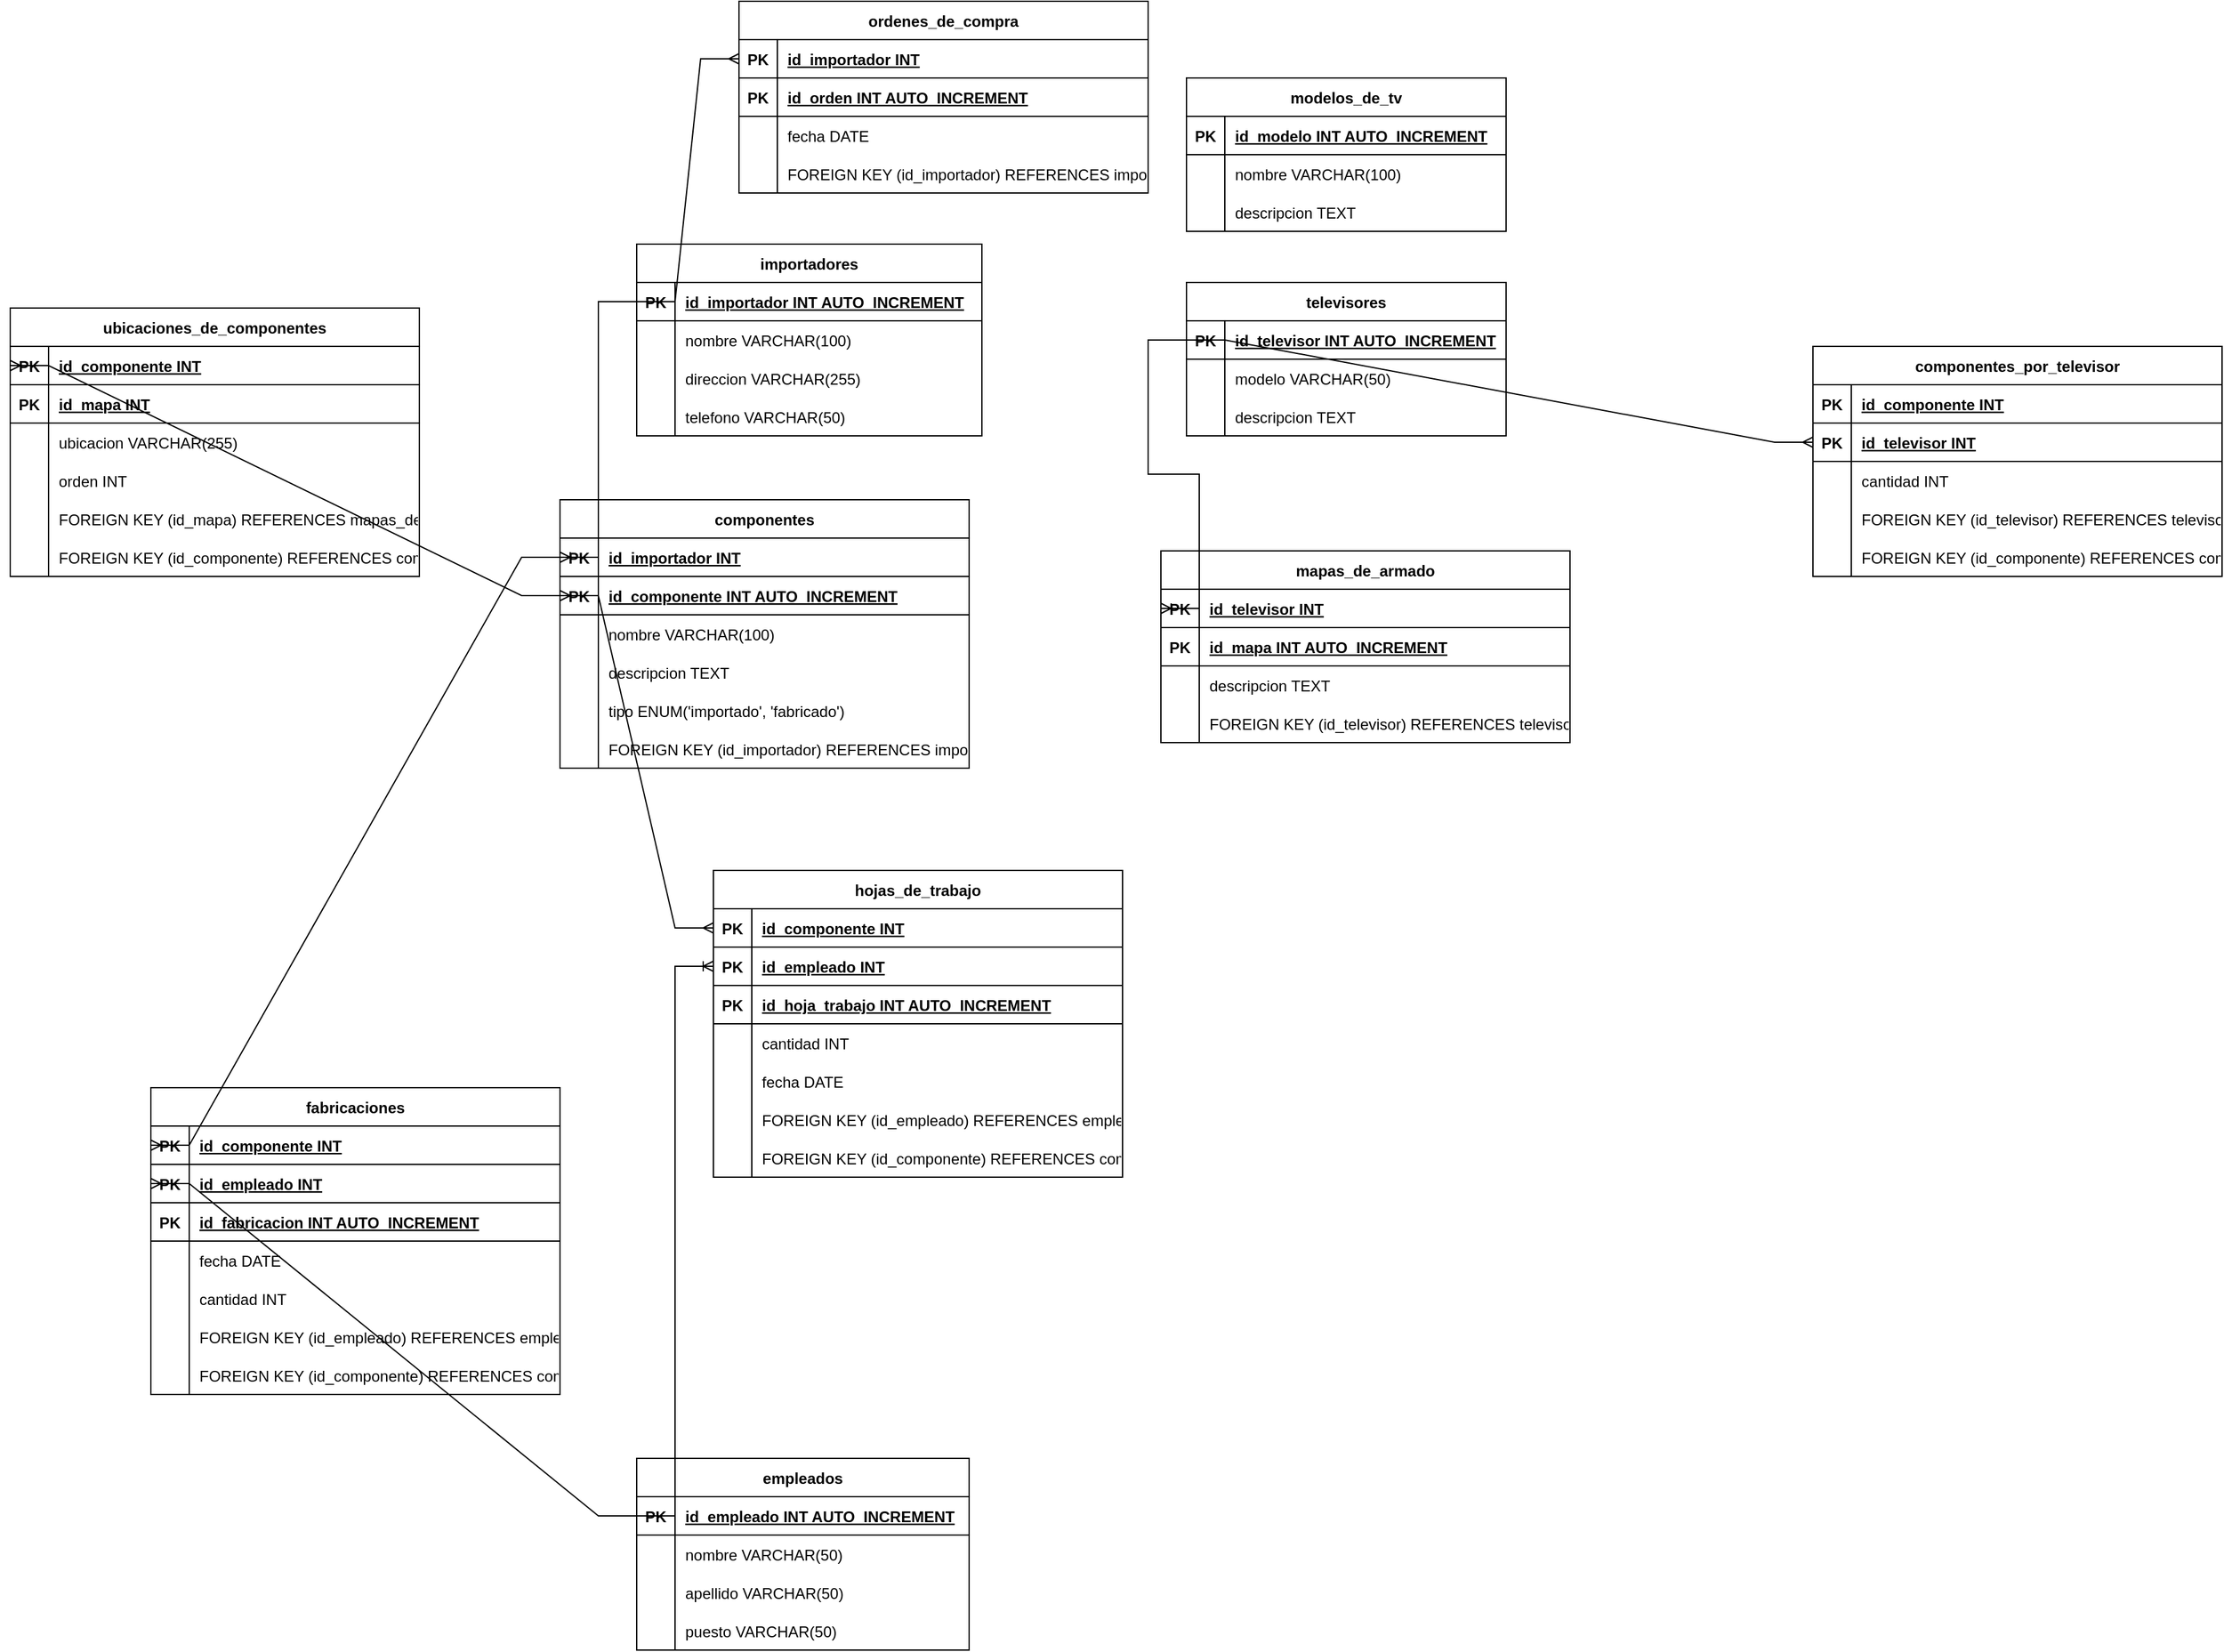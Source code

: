 <mxfile version="24.6.5" type="device">
  <diagram name="Page-1" id="e56a1550-8fbb-45ad-956c-1786394a9013">
    <mxGraphModel dx="2700" dy="1701" grid="1" gridSize="10" guides="1" tooltips="1" connect="1" arrows="1" fold="1" page="1" pageScale="1" pageWidth="1100" pageHeight="850" background="none" math="0" shadow="0">
      <root>
        <mxCell id="0" />
        <mxCell id="1" parent="0" />
        <mxCell id="VmsYiVE53gBT_WVzbAc0-1" value="empleados" style="shape=table;startSize=30;container=1;collapsible=1;childLayout=tableLayout;fixedRows=1;rowLines=0;fontStyle=1;align=center;resizeLast=1;" vertex="1" parent="1">
          <mxGeometry x="-550" y="880" width="260" height="150" as="geometry" />
        </mxCell>
        <mxCell id="VmsYiVE53gBT_WVzbAc0-2" value="" style="shape=tableRow;horizontal=0;startSize=0;swimlaneHead=0;swimlaneBody=0;fillColor=none;collapsible=0;dropTarget=0;points=[[0,0.5],[1,0.5]];portConstraint=eastwest;strokeColor=inherit;top=0;left=0;right=0;bottom=1;" vertex="1" parent="VmsYiVE53gBT_WVzbAc0-1">
          <mxGeometry y="30" width="260" height="30" as="geometry" />
        </mxCell>
        <mxCell id="VmsYiVE53gBT_WVzbAc0-3" value="PK" style="shape=partialRectangle;overflow=hidden;connectable=0;fillColor=none;strokeColor=inherit;top=0;left=0;bottom=0;right=0;fontStyle=1;" vertex="1" parent="VmsYiVE53gBT_WVzbAc0-2">
          <mxGeometry width="30" height="30" as="geometry">
            <mxRectangle width="30" height="30" as="alternateBounds" />
          </mxGeometry>
        </mxCell>
        <mxCell id="VmsYiVE53gBT_WVzbAc0-4" value="id_empleado INT AUTO_INCREMENT " style="shape=partialRectangle;overflow=hidden;connectable=0;fillColor=none;align=left;strokeColor=inherit;top=0;left=0;bottom=0;right=0;spacingLeft=6;fontStyle=5;" vertex="1" parent="VmsYiVE53gBT_WVzbAc0-2">
          <mxGeometry x="30" width="230" height="30" as="geometry">
            <mxRectangle width="230" height="30" as="alternateBounds" />
          </mxGeometry>
        </mxCell>
        <mxCell id="VmsYiVE53gBT_WVzbAc0-5" value="" style="shape=tableRow;horizontal=0;startSize=0;swimlaneHead=0;swimlaneBody=0;fillColor=none;collapsible=0;dropTarget=0;points=[[0,0.5],[1,0.5]];portConstraint=eastwest;strokeColor=inherit;top=0;left=0;right=0;bottom=0;" vertex="1" parent="VmsYiVE53gBT_WVzbAc0-1">
          <mxGeometry y="60" width="260" height="30" as="geometry" />
        </mxCell>
        <mxCell id="VmsYiVE53gBT_WVzbAc0-6" value="" style="shape=partialRectangle;overflow=hidden;connectable=0;fillColor=none;strokeColor=inherit;top=0;left=0;bottom=0;right=0;" vertex="1" parent="VmsYiVE53gBT_WVzbAc0-5">
          <mxGeometry width="30" height="30" as="geometry">
            <mxRectangle width="30" height="30" as="alternateBounds" />
          </mxGeometry>
        </mxCell>
        <mxCell id="VmsYiVE53gBT_WVzbAc0-7" value="nombre VARCHAR(50)" style="shape=partialRectangle;overflow=hidden;connectable=0;fillColor=none;align=left;strokeColor=inherit;top=0;left=0;bottom=0;right=0;spacingLeft=6;" vertex="1" parent="VmsYiVE53gBT_WVzbAc0-5">
          <mxGeometry x="30" width="230" height="30" as="geometry">
            <mxRectangle width="230" height="30" as="alternateBounds" />
          </mxGeometry>
        </mxCell>
        <mxCell id="VmsYiVE53gBT_WVzbAc0-8" value="" style="shape=tableRow;horizontal=0;startSize=0;swimlaneHead=0;swimlaneBody=0;fillColor=none;collapsible=0;dropTarget=0;points=[[0,0.5],[1,0.5]];portConstraint=eastwest;strokeColor=inherit;top=0;left=0;right=0;bottom=0;" vertex="1" parent="VmsYiVE53gBT_WVzbAc0-1">
          <mxGeometry y="90" width="260" height="30" as="geometry" />
        </mxCell>
        <mxCell id="VmsYiVE53gBT_WVzbAc0-9" value="" style="shape=partialRectangle;overflow=hidden;connectable=0;fillColor=none;strokeColor=inherit;top=0;left=0;bottom=0;right=0;" vertex="1" parent="VmsYiVE53gBT_WVzbAc0-8">
          <mxGeometry width="30" height="30" as="geometry">
            <mxRectangle width="30" height="30" as="alternateBounds" />
          </mxGeometry>
        </mxCell>
        <mxCell id="VmsYiVE53gBT_WVzbAc0-10" value="apellido VARCHAR(50)" style="shape=partialRectangle;overflow=hidden;connectable=0;fillColor=none;align=left;strokeColor=inherit;top=0;left=0;bottom=0;right=0;spacingLeft=6;" vertex="1" parent="VmsYiVE53gBT_WVzbAc0-8">
          <mxGeometry x="30" width="230" height="30" as="geometry">
            <mxRectangle width="230" height="30" as="alternateBounds" />
          </mxGeometry>
        </mxCell>
        <mxCell id="VmsYiVE53gBT_WVzbAc0-11" value="" style="shape=tableRow;horizontal=0;startSize=0;swimlaneHead=0;swimlaneBody=0;fillColor=none;collapsible=0;dropTarget=0;points=[[0,0.5],[1,0.5]];portConstraint=eastwest;strokeColor=inherit;top=0;left=0;right=0;bottom=0;" vertex="1" parent="VmsYiVE53gBT_WVzbAc0-1">
          <mxGeometry y="120" width="260" height="30" as="geometry" />
        </mxCell>
        <mxCell id="VmsYiVE53gBT_WVzbAc0-12" value="" style="shape=partialRectangle;overflow=hidden;connectable=0;fillColor=none;strokeColor=inherit;top=0;left=0;bottom=0;right=0;" vertex="1" parent="VmsYiVE53gBT_WVzbAc0-11">
          <mxGeometry width="30" height="30" as="geometry">
            <mxRectangle width="30" height="30" as="alternateBounds" />
          </mxGeometry>
        </mxCell>
        <mxCell id="VmsYiVE53gBT_WVzbAc0-13" value="puesto VARCHAR(50)" style="shape=partialRectangle;overflow=hidden;connectable=0;fillColor=none;align=left;strokeColor=inherit;top=0;left=0;bottom=0;right=0;spacingLeft=6;" vertex="1" parent="VmsYiVE53gBT_WVzbAc0-11">
          <mxGeometry x="30" width="230" height="30" as="geometry">
            <mxRectangle width="230" height="30" as="alternateBounds" />
          </mxGeometry>
        </mxCell>
        <mxCell id="VmsYiVE53gBT_WVzbAc0-14" value="importadores" style="shape=table;startSize=30;container=1;collapsible=1;childLayout=tableLayout;fixedRows=1;rowLines=0;fontStyle=1;align=center;resizeLast=1;" vertex="1" parent="1">
          <mxGeometry x="-550" y="-70" width="270" height="150" as="geometry">
            <mxRectangle x="-540" y="-20" width="110" height="30" as="alternateBounds" />
          </mxGeometry>
        </mxCell>
        <mxCell id="VmsYiVE53gBT_WVzbAc0-15" value="" style="shape=tableRow;horizontal=0;startSize=0;swimlaneHead=0;swimlaneBody=0;fillColor=none;collapsible=0;dropTarget=0;points=[[0,0.5],[1,0.5]];portConstraint=eastwest;strokeColor=inherit;top=0;left=0;right=0;bottom=1;" vertex="1" parent="VmsYiVE53gBT_WVzbAc0-14">
          <mxGeometry y="30" width="270" height="30" as="geometry" />
        </mxCell>
        <mxCell id="VmsYiVE53gBT_WVzbAc0-16" value="PK" style="shape=partialRectangle;overflow=hidden;connectable=0;fillColor=none;strokeColor=inherit;top=0;left=0;bottom=0;right=0;fontStyle=1;" vertex="1" parent="VmsYiVE53gBT_WVzbAc0-15">
          <mxGeometry width="30" height="30" as="geometry">
            <mxRectangle width="30" height="30" as="alternateBounds" />
          </mxGeometry>
        </mxCell>
        <mxCell id="VmsYiVE53gBT_WVzbAc0-17" value="id_importador INT AUTO_INCREMENT " style="shape=partialRectangle;overflow=hidden;connectable=0;fillColor=none;align=left;strokeColor=inherit;top=0;left=0;bottom=0;right=0;spacingLeft=6;fontStyle=5;" vertex="1" parent="VmsYiVE53gBT_WVzbAc0-15">
          <mxGeometry x="30" width="240" height="30" as="geometry">
            <mxRectangle width="240" height="30" as="alternateBounds" />
          </mxGeometry>
        </mxCell>
        <mxCell id="VmsYiVE53gBT_WVzbAc0-18" value="" style="shape=tableRow;horizontal=0;startSize=0;swimlaneHead=0;swimlaneBody=0;fillColor=none;collapsible=0;dropTarget=0;points=[[0,0.5],[1,0.5]];portConstraint=eastwest;strokeColor=inherit;top=0;left=0;right=0;bottom=0;" vertex="1" parent="VmsYiVE53gBT_WVzbAc0-14">
          <mxGeometry y="60" width="270" height="30" as="geometry" />
        </mxCell>
        <mxCell id="VmsYiVE53gBT_WVzbAc0-19" value="" style="shape=partialRectangle;overflow=hidden;connectable=0;fillColor=none;strokeColor=inherit;top=0;left=0;bottom=0;right=0;" vertex="1" parent="VmsYiVE53gBT_WVzbAc0-18">
          <mxGeometry width="30" height="30" as="geometry">
            <mxRectangle width="30" height="30" as="alternateBounds" />
          </mxGeometry>
        </mxCell>
        <mxCell id="VmsYiVE53gBT_WVzbAc0-20" value="nombre VARCHAR(100)" style="shape=partialRectangle;overflow=hidden;connectable=0;fillColor=none;align=left;strokeColor=inherit;top=0;left=0;bottom=0;right=0;spacingLeft=6;" vertex="1" parent="VmsYiVE53gBT_WVzbAc0-18">
          <mxGeometry x="30" width="240" height="30" as="geometry">
            <mxRectangle width="240" height="30" as="alternateBounds" />
          </mxGeometry>
        </mxCell>
        <mxCell id="VmsYiVE53gBT_WVzbAc0-21" value="" style="shape=tableRow;horizontal=0;startSize=0;swimlaneHead=0;swimlaneBody=0;fillColor=none;collapsible=0;dropTarget=0;points=[[0,0.5],[1,0.5]];portConstraint=eastwest;strokeColor=inherit;top=0;left=0;right=0;bottom=0;" vertex="1" parent="VmsYiVE53gBT_WVzbAc0-14">
          <mxGeometry y="90" width="270" height="30" as="geometry" />
        </mxCell>
        <mxCell id="VmsYiVE53gBT_WVzbAc0-22" value="" style="shape=partialRectangle;overflow=hidden;connectable=0;fillColor=none;strokeColor=inherit;top=0;left=0;bottom=0;right=0;" vertex="1" parent="VmsYiVE53gBT_WVzbAc0-21">
          <mxGeometry width="30" height="30" as="geometry">
            <mxRectangle width="30" height="30" as="alternateBounds" />
          </mxGeometry>
        </mxCell>
        <mxCell id="VmsYiVE53gBT_WVzbAc0-23" value="direccion VARCHAR(255)" style="shape=partialRectangle;overflow=hidden;connectable=0;fillColor=none;align=left;strokeColor=inherit;top=0;left=0;bottom=0;right=0;spacingLeft=6;" vertex="1" parent="VmsYiVE53gBT_WVzbAc0-21">
          <mxGeometry x="30" width="240" height="30" as="geometry">
            <mxRectangle width="240" height="30" as="alternateBounds" />
          </mxGeometry>
        </mxCell>
        <mxCell id="VmsYiVE53gBT_WVzbAc0-24" value="" style="shape=tableRow;horizontal=0;startSize=0;swimlaneHead=0;swimlaneBody=0;fillColor=none;collapsible=0;dropTarget=0;points=[[0,0.5],[1,0.5]];portConstraint=eastwest;strokeColor=inherit;top=0;left=0;right=0;bottom=0;" vertex="1" parent="VmsYiVE53gBT_WVzbAc0-14">
          <mxGeometry y="120" width="270" height="30" as="geometry" />
        </mxCell>
        <mxCell id="VmsYiVE53gBT_WVzbAc0-25" value="" style="shape=partialRectangle;overflow=hidden;connectable=0;fillColor=none;strokeColor=inherit;top=0;left=0;bottom=0;right=0;" vertex="1" parent="VmsYiVE53gBT_WVzbAc0-24">
          <mxGeometry width="30" height="30" as="geometry">
            <mxRectangle width="30" height="30" as="alternateBounds" />
          </mxGeometry>
        </mxCell>
        <mxCell id="VmsYiVE53gBT_WVzbAc0-26" value="telefono VARCHAR(50)" style="shape=partialRectangle;overflow=hidden;connectable=0;fillColor=none;align=left;strokeColor=inherit;top=0;left=0;bottom=0;right=0;spacingLeft=6;" vertex="1" parent="VmsYiVE53gBT_WVzbAc0-24">
          <mxGeometry x="30" width="240" height="30" as="geometry">
            <mxRectangle width="240" height="30" as="alternateBounds" />
          </mxGeometry>
        </mxCell>
        <mxCell id="VmsYiVE53gBT_WVzbAc0-27" value="componentes" style="shape=table;startSize=30;container=1;collapsible=1;childLayout=tableLayout;fixedRows=1;rowLines=0;fontStyle=1;align=center;resizeLast=1;" vertex="1" parent="1">
          <mxGeometry x="-610" y="130" width="320" height="210" as="geometry">
            <mxRectangle x="-610" y="130" width="110" height="30" as="alternateBounds" />
          </mxGeometry>
        </mxCell>
        <mxCell id="VmsYiVE53gBT_WVzbAc0-28" value="" style="shape=tableRow;horizontal=0;startSize=0;swimlaneHead=0;swimlaneBody=0;fillColor=none;collapsible=0;dropTarget=0;points=[[0,0.5],[1,0.5]];portConstraint=eastwest;strokeColor=inherit;top=0;left=0;right=0;bottom=1;" vertex="1" parent="VmsYiVE53gBT_WVzbAc0-27">
          <mxGeometry y="30" width="320" height="30" as="geometry" />
        </mxCell>
        <mxCell id="VmsYiVE53gBT_WVzbAc0-29" value="PK" style="shape=partialRectangle;overflow=hidden;connectable=0;fillColor=none;strokeColor=inherit;top=0;left=0;bottom=0;right=0;fontStyle=1;" vertex="1" parent="VmsYiVE53gBT_WVzbAc0-28">
          <mxGeometry width="30" height="30" as="geometry">
            <mxRectangle width="30" height="30" as="alternateBounds" />
          </mxGeometry>
        </mxCell>
        <mxCell id="VmsYiVE53gBT_WVzbAc0-30" value="id_importador INT" style="shape=partialRectangle;overflow=hidden;connectable=0;fillColor=none;align=left;strokeColor=inherit;top=0;left=0;bottom=0;right=0;spacingLeft=6;fontStyle=5;" vertex="1" parent="VmsYiVE53gBT_WVzbAc0-28">
          <mxGeometry x="30" width="290" height="30" as="geometry">
            <mxRectangle width="290" height="30" as="alternateBounds" />
          </mxGeometry>
        </mxCell>
        <mxCell id="VmsYiVE53gBT_WVzbAc0-31" value="" style="shape=tableRow;horizontal=0;startSize=0;swimlaneHead=0;swimlaneBody=0;fillColor=none;collapsible=0;dropTarget=0;points=[[0,0.5],[1,0.5]];portConstraint=eastwest;strokeColor=inherit;top=0;left=0;right=0;bottom=1;" vertex="1" parent="VmsYiVE53gBT_WVzbAc0-27">
          <mxGeometry y="60" width="320" height="30" as="geometry" />
        </mxCell>
        <mxCell id="VmsYiVE53gBT_WVzbAc0-32" value="PK" style="shape=partialRectangle;overflow=hidden;connectable=0;fillColor=none;strokeColor=inherit;top=0;left=0;bottom=0;right=0;fontStyle=1;" vertex="1" parent="VmsYiVE53gBT_WVzbAc0-31">
          <mxGeometry width="30" height="30" as="geometry">
            <mxRectangle width="30" height="30" as="alternateBounds" />
          </mxGeometry>
        </mxCell>
        <mxCell id="VmsYiVE53gBT_WVzbAc0-33" value="id_componente INT AUTO_INCREMENT " style="shape=partialRectangle;overflow=hidden;connectable=0;fillColor=none;align=left;strokeColor=inherit;top=0;left=0;bottom=0;right=0;spacingLeft=6;fontStyle=5;" vertex="1" parent="VmsYiVE53gBT_WVzbAc0-31">
          <mxGeometry x="30" width="290" height="30" as="geometry">
            <mxRectangle width="290" height="30" as="alternateBounds" />
          </mxGeometry>
        </mxCell>
        <mxCell id="VmsYiVE53gBT_WVzbAc0-34" value="" style="shape=tableRow;horizontal=0;startSize=0;swimlaneHead=0;swimlaneBody=0;fillColor=none;collapsible=0;dropTarget=0;points=[[0,0.5],[1,0.5]];portConstraint=eastwest;strokeColor=inherit;top=0;left=0;right=0;bottom=0;" vertex="1" parent="VmsYiVE53gBT_WVzbAc0-27">
          <mxGeometry y="90" width="320" height="30" as="geometry" />
        </mxCell>
        <mxCell id="VmsYiVE53gBT_WVzbAc0-35" value="" style="shape=partialRectangle;overflow=hidden;connectable=0;fillColor=none;strokeColor=inherit;top=0;left=0;bottom=0;right=0;" vertex="1" parent="VmsYiVE53gBT_WVzbAc0-34">
          <mxGeometry width="30" height="30" as="geometry">
            <mxRectangle width="30" height="30" as="alternateBounds" />
          </mxGeometry>
        </mxCell>
        <mxCell id="VmsYiVE53gBT_WVzbAc0-36" value="nombre VARCHAR(100)" style="shape=partialRectangle;overflow=hidden;connectable=0;fillColor=none;align=left;strokeColor=inherit;top=0;left=0;bottom=0;right=0;spacingLeft=6;" vertex="1" parent="VmsYiVE53gBT_WVzbAc0-34">
          <mxGeometry x="30" width="290" height="30" as="geometry">
            <mxRectangle width="290" height="30" as="alternateBounds" />
          </mxGeometry>
        </mxCell>
        <mxCell id="VmsYiVE53gBT_WVzbAc0-37" value="" style="shape=tableRow;horizontal=0;startSize=0;swimlaneHead=0;swimlaneBody=0;fillColor=none;collapsible=0;dropTarget=0;points=[[0,0.5],[1,0.5]];portConstraint=eastwest;strokeColor=inherit;top=0;left=0;right=0;bottom=0;" vertex="1" parent="VmsYiVE53gBT_WVzbAc0-27">
          <mxGeometry y="120" width="320" height="30" as="geometry" />
        </mxCell>
        <mxCell id="VmsYiVE53gBT_WVzbAc0-38" value="" style="shape=partialRectangle;overflow=hidden;connectable=0;fillColor=none;strokeColor=inherit;top=0;left=0;bottom=0;right=0;" vertex="1" parent="VmsYiVE53gBT_WVzbAc0-37">
          <mxGeometry width="30" height="30" as="geometry">
            <mxRectangle width="30" height="30" as="alternateBounds" />
          </mxGeometry>
        </mxCell>
        <mxCell id="VmsYiVE53gBT_WVzbAc0-39" value="descripcion TEXT" style="shape=partialRectangle;overflow=hidden;connectable=0;fillColor=none;align=left;strokeColor=inherit;top=0;left=0;bottom=0;right=0;spacingLeft=6;" vertex="1" parent="VmsYiVE53gBT_WVzbAc0-37">
          <mxGeometry x="30" width="290" height="30" as="geometry">
            <mxRectangle width="290" height="30" as="alternateBounds" />
          </mxGeometry>
        </mxCell>
        <mxCell id="VmsYiVE53gBT_WVzbAc0-40" value="" style="shape=tableRow;horizontal=0;startSize=0;swimlaneHead=0;swimlaneBody=0;fillColor=none;collapsible=0;dropTarget=0;points=[[0,0.5],[1,0.5]];portConstraint=eastwest;strokeColor=inherit;top=0;left=0;right=0;bottom=0;" vertex="1" parent="VmsYiVE53gBT_WVzbAc0-27">
          <mxGeometry y="150" width="320" height="30" as="geometry" />
        </mxCell>
        <mxCell id="VmsYiVE53gBT_WVzbAc0-41" value="" style="shape=partialRectangle;overflow=hidden;connectable=0;fillColor=none;strokeColor=inherit;top=0;left=0;bottom=0;right=0;" vertex="1" parent="VmsYiVE53gBT_WVzbAc0-40">
          <mxGeometry width="30" height="30" as="geometry">
            <mxRectangle width="30" height="30" as="alternateBounds" />
          </mxGeometry>
        </mxCell>
        <mxCell id="VmsYiVE53gBT_WVzbAc0-42" value="tipo ENUM(&#39;importado&#39;, &#39;fabricado&#39;)" style="shape=partialRectangle;overflow=hidden;connectable=0;fillColor=none;align=left;strokeColor=inherit;top=0;left=0;bottom=0;right=0;spacingLeft=6;" vertex="1" parent="VmsYiVE53gBT_WVzbAc0-40">
          <mxGeometry x="30" width="290" height="30" as="geometry">
            <mxRectangle width="290" height="30" as="alternateBounds" />
          </mxGeometry>
        </mxCell>
        <mxCell id="VmsYiVE53gBT_WVzbAc0-43" value="" style="shape=tableRow;horizontal=0;startSize=0;swimlaneHead=0;swimlaneBody=0;fillColor=none;collapsible=0;dropTarget=0;points=[[0,0.5],[1,0.5]];portConstraint=eastwest;strokeColor=inherit;top=0;left=0;right=0;bottom=0;" vertex="1" parent="VmsYiVE53gBT_WVzbAc0-27">
          <mxGeometry y="180" width="320" height="30" as="geometry" />
        </mxCell>
        <mxCell id="VmsYiVE53gBT_WVzbAc0-44" value="" style="shape=partialRectangle;overflow=hidden;connectable=0;fillColor=none;strokeColor=inherit;top=0;left=0;bottom=0;right=0;" vertex="1" parent="VmsYiVE53gBT_WVzbAc0-43">
          <mxGeometry width="30" height="30" as="geometry">
            <mxRectangle width="30" height="30" as="alternateBounds" />
          </mxGeometry>
        </mxCell>
        <mxCell id="VmsYiVE53gBT_WVzbAc0-45" value="FOREIGN KEY (id_importador) REFERENCES importadores(id_importador)" style="shape=partialRectangle;overflow=hidden;connectable=0;fillColor=none;align=left;strokeColor=inherit;top=0;left=0;bottom=0;right=0;spacingLeft=6;" vertex="1" parent="VmsYiVE53gBT_WVzbAc0-43">
          <mxGeometry x="30" width="290" height="30" as="geometry">
            <mxRectangle width="290" height="30" as="alternateBounds" />
          </mxGeometry>
        </mxCell>
        <mxCell id="VmsYiVE53gBT_WVzbAc0-46" value="televisores" style="shape=table;startSize=30;container=1;collapsible=1;childLayout=tableLayout;fixedRows=1;rowLines=0;fontStyle=1;align=center;resizeLast=1;" vertex="1" parent="1">
          <mxGeometry x="-120" y="-40" width="250" height="120" as="geometry" />
        </mxCell>
        <mxCell id="VmsYiVE53gBT_WVzbAc0-47" value="" style="shape=tableRow;horizontal=0;startSize=0;swimlaneHead=0;swimlaneBody=0;fillColor=none;collapsible=0;dropTarget=0;points=[[0,0.5],[1,0.5]];portConstraint=eastwest;strokeColor=inherit;top=0;left=0;right=0;bottom=1;" vertex="1" parent="VmsYiVE53gBT_WVzbAc0-46">
          <mxGeometry y="30" width="250" height="30" as="geometry" />
        </mxCell>
        <mxCell id="VmsYiVE53gBT_WVzbAc0-48" value="PK" style="shape=partialRectangle;overflow=hidden;connectable=0;fillColor=none;strokeColor=inherit;top=0;left=0;bottom=0;right=0;fontStyle=1;" vertex="1" parent="VmsYiVE53gBT_WVzbAc0-47">
          <mxGeometry width="30" height="30" as="geometry">
            <mxRectangle width="30" height="30" as="alternateBounds" />
          </mxGeometry>
        </mxCell>
        <mxCell id="VmsYiVE53gBT_WVzbAc0-49" value="id_televisor INT AUTO_INCREMENT " style="shape=partialRectangle;overflow=hidden;connectable=0;fillColor=none;align=left;strokeColor=inherit;top=0;left=0;bottom=0;right=0;spacingLeft=6;fontStyle=5;" vertex="1" parent="VmsYiVE53gBT_WVzbAc0-47">
          <mxGeometry x="30" width="220" height="30" as="geometry">
            <mxRectangle width="220" height="30" as="alternateBounds" />
          </mxGeometry>
        </mxCell>
        <mxCell id="VmsYiVE53gBT_WVzbAc0-50" value="" style="shape=tableRow;horizontal=0;startSize=0;swimlaneHead=0;swimlaneBody=0;fillColor=none;collapsible=0;dropTarget=0;points=[[0,0.5],[1,0.5]];portConstraint=eastwest;strokeColor=inherit;top=0;left=0;right=0;bottom=0;" vertex="1" parent="VmsYiVE53gBT_WVzbAc0-46">
          <mxGeometry y="60" width="250" height="30" as="geometry" />
        </mxCell>
        <mxCell id="VmsYiVE53gBT_WVzbAc0-51" value="" style="shape=partialRectangle;overflow=hidden;connectable=0;fillColor=none;strokeColor=inherit;top=0;left=0;bottom=0;right=0;" vertex="1" parent="VmsYiVE53gBT_WVzbAc0-50">
          <mxGeometry width="30" height="30" as="geometry">
            <mxRectangle width="30" height="30" as="alternateBounds" />
          </mxGeometry>
        </mxCell>
        <mxCell id="VmsYiVE53gBT_WVzbAc0-52" value="modelo VARCHAR(50)" style="shape=partialRectangle;overflow=hidden;connectable=0;fillColor=none;align=left;strokeColor=inherit;top=0;left=0;bottom=0;right=0;spacingLeft=6;" vertex="1" parent="VmsYiVE53gBT_WVzbAc0-50">
          <mxGeometry x="30" width="220" height="30" as="geometry">
            <mxRectangle width="220" height="30" as="alternateBounds" />
          </mxGeometry>
        </mxCell>
        <mxCell id="VmsYiVE53gBT_WVzbAc0-53" value="" style="shape=tableRow;horizontal=0;startSize=0;swimlaneHead=0;swimlaneBody=0;fillColor=none;collapsible=0;dropTarget=0;points=[[0,0.5],[1,0.5]];portConstraint=eastwest;strokeColor=inherit;top=0;left=0;right=0;bottom=0;" vertex="1" parent="VmsYiVE53gBT_WVzbAc0-46">
          <mxGeometry y="90" width="250" height="30" as="geometry" />
        </mxCell>
        <mxCell id="VmsYiVE53gBT_WVzbAc0-54" value="" style="shape=partialRectangle;overflow=hidden;connectable=0;fillColor=none;strokeColor=inherit;top=0;left=0;bottom=0;right=0;" vertex="1" parent="VmsYiVE53gBT_WVzbAc0-53">
          <mxGeometry width="30" height="30" as="geometry">
            <mxRectangle width="30" height="30" as="alternateBounds" />
          </mxGeometry>
        </mxCell>
        <mxCell id="VmsYiVE53gBT_WVzbAc0-55" value="descripcion TEXT" style="shape=partialRectangle;overflow=hidden;connectable=0;fillColor=none;align=left;strokeColor=inherit;top=0;left=0;bottom=0;right=0;spacingLeft=6;" vertex="1" parent="VmsYiVE53gBT_WVzbAc0-53">
          <mxGeometry x="30" width="220" height="30" as="geometry">
            <mxRectangle width="220" height="30" as="alternateBounds" />
          </mxGeometry>
        </mxCell>
        <mxCell id="VmsYiVE53gBT_WVzbAc0-56" value="mapas_de_armado" style="shape=table;startSize=30;container=1;collapsible=1;childLayout=tableLayout;fixedRows=1;rowLines=0;fontStyle=1;align=center;resizeLast=1;" vertex="1" parent="1">
          <mxGeometry x="-140" y="170" width="320" height="150" as="geometry" />
        </mxCell>
        <mxCell id="VmsYiVE53gBT_WVzbAc0-57" value="" style="shape=tableRow;horizontal=0;startSize=0;swimlaneHead=0;swimlaneBody=0;fillColor=none;collapsible=0;dropTarget=0;points=[[0,0.5],[1,0.5]];portConstraint=eastwest;strokeColor=inherit;top=0;left=0;right=0;bottom=1;" vertex="1" parent="VmsYiVE53gBT_WVzbAc0-56">
          <mxGeometry y="30" width="320" height="30" as="geometry" />
        </mxCell>
        <mxCell id="VmsYiVE53gBT_WVzbAc0-58" value="PK" style="shape=partialRectangle;overflow=hidden;connectable=0;fillColor=none;strokeColor=inherit;top=0;left=0;bottom=0;right=0;fontStyle=1;" vertex="1" parent="VmsYiVE53gBT_WVzbAc0-57">
          <mxGeometry width="30" height="30" as="geometry">
            <mxRectangle width="30" height="30" as="alternateBounds" />
          </mxGeometry>
        </mxCell>
        <mxCell id="VmsYiVE53gBT_WVzbAc0-59" value="id_televisor INT" style="shape=partialRectangle;overflow=hidden;connectable=0;fillColor=none;align=left;strokeColor=inherit;top=0;left=0;bottom=0;right=0;spacingLeft=6;fontStyle=5;" vertex="1" parent="VmsYiVE53gBT_WVzbAc0-57">
          <mxGeometry x="30" width="290" height="30" as="geometry">
            <mxRectangle width="290" height="30" as="alternateBounds" />
          </mxGeometry>
        </mxCell>
        <mxCell id="VmsYiVE53gBT_WVzbAc0-60" value="" style="shape=tableRow;horizontal=0;startSize=0;swimlaneHead=0;swimlaneBody=0;fillColor=none;collapsible=0;dropTarget=0;points=[[0,0.5],[1,0.5]];portConstraint=eastwest;strokeColor=inherit;top=0;left=0;right=0;bottom=1;" vertex="1" parent="VmsYiVE53gBT_WVzbAc0-56">
          <mxGeometry y="60" width="320" height="30" as="geometry" />
        </mxCell>
        <mxCell id="VmsYiVE53gBT_WVzbAc0-61" value="PK" style="shape=partialRectangle;overflow=hidden;connectable=0;fillColor=none;strokeColor=inherit;top=0;left=0;bottom=0;right=0;fontStyle=1;" vertex="1" parent="VmsYiVE53gBT_WVzbAc0-60">
          <mxGeometry width="30" height="30" as="geometry">
            <mxRectangle width="30" height="30" as="alternateBounds" />
          </mxGeometry>
        </mxCell>
        <mxCell id="VmsYiVE53gBT_WVzbAc0-62" value="id_mapa INT AUTO_INCREMENT " style="shape=partialRectangle;overflow=hidden;connectable=0;fillColor=none;align=left;strokeColor=inherit;top=0;left=0;bottom=0;right=0;spacingLeft=6;fontStyle=5;" vertex="1" parent="VmsYiVE53gBT_WVzbAc0-60">
          <mxGeometry x="30" width="290" height="30" as="geometry">
            <mxRectangle width="290" height="30" as="alternateBounds" />
          </mxGeometry>
        </mxCell>
        <mxCell id="VmsYiVE53gBT_WVzbAc0-63" value="" style="shape=tableRow;horizontal=0;startSize=0;swimlaneHead=0;swimlaneBody=0;fillColor=none;collapsible=0;dropTarget=0;points=[[0,0.5],[1,0.5]];portConstraint=eastwest;strokeColor=inherit;top=0;left=0;right=0;bottom=0;" vertex="1" parent="VmsYiVE53gBT_WVzbAc0-56">
          <mxGeometry y="90" width="320" height="30" as="geometry" />
        </mxCell>
        <mxCell id="VmsYiVE53gBT_WVzbAc0-64" value="" style="shape=partialRectangle;overflow=hidden;connectable=0;fillColor=none;strokeColor=inherit;top=0;left=0;bottom=0;right=0;" vertex="1" parent="VmsYiVE53gBT_WVzbAc0-63">
          <mxGeometry width="30" height="30" as="geometry">
            <mxRectangle width="30" height="30" as="alternateBounds" />
          </mxGeometry>
        </mxCell>
        <mxCell id="VmsYiVE53gBT_WVzbAc0-65" value="descripcion TEXT" style="shape=partialRectangle;overflow=hidden;connectable=0;fillColor=none;align=left;strokeColor=inherit;top=0;left=0;bottom=0;right=0;spacingLeft=6;" vertex="1" parent="VmsYiVE53gBT_WVzbAc0-63">
          <mxGeometry x="30" width="290" height="30" as="geometry">
            <mxRectangle width="290" height="30" as="alternateBounds" />
          </mxGeometry>
        </mxCell>
        <mxCell id="VmsYiVE53gBT_WVzbAc0-66" value="" style="shape=tableRow;horizontal=0;startSize=0;swimlaneHead=0;swimlaneBody=0;fillColor=none;collapsible=0;dropTarget=0;points=[[0,0.5],[1,0.5]];portConstraint=eastwest;strokeColor=inherit;top=0;left=0;right=0;bottom=0;" vertex="1" parent="VmsYiVE53gBT_WVzbAc0-56">
          <mxGeometry y="120" width="320" height="30" as="geometry" />
        </mxCell>
        <mxCell id="VmsYiVE53gBT_WVzbAc0-67" value="" style="shape=partialRectangle;overflow=hidden;connectable=0;fillColor=none;strokeColor=inherit;top=0;left=0;bottom=0;right=0;" vertex="1" parent="VmsYiVE53gBT_WVzbAc0-66">
          <mxGeometry width="30" height="30" as="geometry">
            <mxRectangle width="30" height="30" as="alternateBounds" />
          </mxGeometry>
        </mxCell>
        <mxCell id="VmsYiVE53gBT_WVzbAc0-68" value="FOREIGN KEY (id_televisor) REFERENCES televisores(id_televisor)" style="shape=partialRectangle;overflow=hidden;connectable=0;fillColor=none;align=left;strokeColor=inherit;top=0;left=0;bottom=0;right=0;spacingLeft=6;" vertex="1" parent="VmsYiVE53gBT_WVzbAc0-66">
          <mxGeometry x="30" width="290" height="30" as="geometry">
            <mxRectangle width="290" height="30" as="alternateBounds" />
          </mxGeometry>
        </mxCell>
        <mxCell id="VmsYiVE53gBT_WVzbAc0-69" value="hojas_de_trabajo" style="shape=table;startSize=30;container=1;collapsible=1;childLayout=tableLayout;fixedRows=1;rowLines=0;fontStyle=1;align=center;resizeLast=1;" vertex="1" parent="1">
          <mxGeometry x="-490" y="420" width="320" height="240" as="geometry" />
        </mxCell>
        <mxCell id="VmsYiVE53gBT_WVzbAc0-70" value="" style="shape=tableRow;horizontal=0;startSize=0;swimlaneHead=0;swimlaneBody=0;fillColor=none;collapsible=0;dropTarget=0;points=[[0,0.5],[1,0.5]];portConstraint=eastwest;strokeColor=inherit;top=0;left=0;right=0;bottom=1;" vertex="1" parent="VmsYiVE53gBT_WVzbAc0-69">
          <mxGeometry y="30" width="320" height="30" as="geometry" />
        </mxCell>
        <mxCell id="VmsYiVE53gBT_WVzbAc0-71" value="PK" style="shape=partialRectangle;overflow=hidden;connectable=0;fillColor=none;strokeColor=inherit;top=0;left=0;bottom=0;right=0;fontStyle=1;" vertex="1" parent="VmsYiVE53gBT_WVzbAc0-70">
          <mxGeometry width="30" height="30" as="geometry">
            <mxRectangle width="30" height="30" as="alternateBounds" />
          </mxGeometry>
        </mxCell>
        <mxCell id="VmsYiVE53gBT_WVzbAc0-72" value="id_componente INT" style="shape=partialRectangle;overflow=hidden;connectable=0;fillColor=none;align=left;strokeColor=inherit;top=0;left=0;bottom=0;right=0;spacingLeft=6;fontStyle=5;" vertex="1" parent="VmsYiVE53gBT_WVzbAc0-70">
          <mxGeometry x="30" width="290" height="30" as="geometry">
            <mxRectangle width="290" height="30" as="alternateBounds" />
          </mxGeometry>
        </mxCell>
        <mxCell id="VmsYiVE53gBT_WVzbAc0-73" value="" style="shape=tableRow;horizontal=0;startSize=0;swimlaneHead=0;swimlaneBody=0;fillColor=none;collapsible=0;dropTarget=0;points=[[0,0.5],[1,0.5]];portConstraint=eastwest;strokeColor=inherit;top=0;left=0;right=0;bottom=1;" vertex="1" parent="VmsYiVE53gBT_WVzbAc0-69">
          <mxGeometry y="60" width="320" height="30" as="geometry" />
        </mxCell>
        <mxCell id="VmsYiVE53gBT_WVzbAc0-74" value="PK" style="shape=partialRectangle;overflow=hidden;connectable=0;fillColor=none;strokeColor=inherit;top=0;left=0;bottom=0;right=0;fontStyle=1;" vertex="1" parent="VmsYiVE53gBT_WVzbAc0-73">
          <mxGeometry width="30" height="30" as="geometry">
            <mxRectangle width="30" height="30" as="alternateBounds" />
          </mxGeometry>
        </mxCell>
        <mxCell id="VmsYiVE53gBT_WVzbAc0-75" value="id_empleado INT" style="shape=partialRectangle;overflow=hidden;connectable=0;fillColor=none;align=left;strokeColor=inherit;top=0;left=0;bottom=0;right=0;spacingLeft=6;fontStyle=5;" vertex="1" parent="VmsYiVE53gBT_WVzbAc0-73">
          <mxGeometry x="30" width="290" height="30" as="geometry">
            <mxRectangle width="290" height="30" as="alternateBounds" />
          </mxGeometry>
        </mxCell>
        <mxCell id="VmsYiVE53gBT_WVzbAc0-76" value="" style="shape=tableRow;horizontal=0;startSize=0;swimlaneHead=0;swimlaneBody=0;fillColor=none;collapsible=0;dropTarget=0;points=[[0,0.5],[1,0.5]];portConstraint=eastwest;strokeColor=inherit;top=0;left=0;right=0;bottom=1;" vertex="1" parent="VmsYiVE53gBT_WVzbAc0-69">
          <mxGeometry y="90" width="320" height="30" as="geometry" />
        </mxCell>
        <mxCell id="VmsYiVE53gBT_WVzbAc0-77" value="PK" style="shape=partialRectangle;overflow=hidden;connectable=0;fillColor=none;strokeColor=inherit;top=0;left=0;bottom=0;right=0;fontStyle=1;" vertex="1" parent="VmsYiVE53gBT_WVzbAc0-76">
          <mxGeometry width="30" height="30" as="geometry">
            <mxRectangle width="30" height="30" as="alternateBounds" />
          </mxGeometry>
        </mxCell>
        <mxCell id="VmsYiVE53gBT_WVzbAc0-78" value="id_hoja_trabajo INT AUTO_INCREMENT " style="shape=partialRectangle;overflow=hidden;connectable=0;fillColor=none;align=left;strokeColor=inherit;top=0;left=0;bottom=0;right=0;spacingLeft=6;fontStyle=5;" vertex="1" parent="VmsYiVE53gBT_WVzbAc0-76">
          <mxGeometry x="30" width="290" height="30" as="geometry">
            <mxRectangle width="290" height="30" as="alternateBounds" />
          </mxGeometry>
        </mxCell>
        <mxCell id="VmsYiVE53gBT_WVzbAc0-79" value="" style="shape=tableRow;horizontal=0;startSize=0;swimlaneHead=0;swimlaneBody=0;fillColor=none;collapsible=0;dropTarget=0;points=[[0,0.5],[1,0.5]];portConstraint=eastwest;strokeColor=inherit;top=0;left=0;right=0;bottom=0;" vertex="1" parent="VmsYiVE53gBT_WVzbAc0-69">
          <mxGeometry y="120" width="320" height="30" as="geometry" />
        </mxCell>
        <mxCell id="VmsYiVE53gBT_WVzbAc0-80" value="" style="shape=partialRectangle;overflow=hidden;connectable=0;fillColor=none;strokeColor=inherit;top=0;left=0;bottom=0;right=0;" vertex="1" parent="VmsYiVE53gBT_WVzbAc0-79">
          <mxGeometry width="30" height="30" as="geometry">
            <mxRectangle width="30" height="30" as="alternateBounds" />
          </mxGeometry>
        </mxCell>
        <mxCell id="VmsYiVE53gBT_WVzbAc0-81" value="cantidad INT" style="shape=partialRectangle;overflow=hidden;connectable=0;fillColor=none;align=left;strokeColor=inherit;top=0;left=0;bottom=0;right=0;spacingLeft=6;" vertex="1" parent="VmsYiVE53gBT_WVzbAc0-79">
          <mxGeometry x="30" width="290" height="30" as="geometry">
            <mxRectangle width="290" height="30" as="alternateBounds" />
          </mxGeometry>
        </mxCell>
        <mxCell id="VmsYiVE53gBT_WVzbAc0-82" value="" style="shape=tableRow;horizontal=0;startSize=0;swimlaneHead=0;swimlaneBody=0;fillColor=none;collapsible=0;dropTarget=0;points=[[0,0.5],[1,0.5]];portConstraint=eastwest;strokeColor=inherit;top=0;left=0;right=0;bottom=0;" vertex="1" parent="VmsYiVE53gBT_WVzbAc0-69">
          <mxGeometry y="150" width="320" height="30" as="geometry" />
        </mxCell>
        <mxCell id="VmsYiVE53gBT_WVzbAc0-83" value="" style="shape=partialRectangle;overflow=hidden;connectable=0;fillColor=none;strokeColor=inherit;top=0;left=0;bottom=0;right=0;" vertex="1" parent="VmsYiVE53gBT_WVzbAc0-82">
          <mxGeometry width="30" height="30" as="geometry">
            <mxRectangle width="30" height="30" as="alternateBounds" />
          </mxGeometry>
        </mxCell>
        <mxCell id="VmsYiVE53gBT_WVzbAc0-84" value="fecha DATE" style="shape=partialRectangle;overflow=hidden;connectable=0;fillColor=none;align=left;strokeColor=inherit;top=0;left=0;bottom=0;right=0;spacingLeft=6;" vertex="1" parent="VmsYiVE53gBT_WVzbAc0-82">
          <mxGeometry x="30" width="290" height="30" as="geometry">
            <mxRectangle width="290" height="30" as="alternateBounds" />
          </mxGeometry>
        </mxCell>
        <mxCell id="VmsYiVE53gBT_WVzbAc0-85" value="" style="shape=tableRow;horizontal=0;startSize=0;swimlaneHead=0;swimlaneBody=0;fillColor=none;collapsible=0;dropTarget=0;points=[[0,0.5],[1,0.5]];portConstraint=eastwest;strokeColor=inherit;top=0;left=0;right=0;bottom=0;" vertex="1" parent="VmsYiVE53gBT_WVzbAc0-69">
          <mxGeometry y="180" width="320" height="30" as="geometry" />
        </mxCell>
        <mxCell id="VmsYiVE53gBT_WVzbAc0-86" value="" style="shape=partialRectangle;overflow=hidden;connectable=0;fillColor=none;strokeColor=inherit;top=0;left=0;bottom=0;right=0;" vertex="1" parent="VmsYiVE53gBT_WVzbAc0-85">
          <mxGeometry width="30" height="30" as="geometry">
            <mxRectangle width="30" height="30" as="alternateBounds" />
          </mxGeometry>
        </mxCell>
        <mxCell id="VmsYiVE53gBT_WVzbAc0-87" value="FOREIGN KEY (id_empleado) REFERENCES empleados(id_empleado)" style="shape=partialRectangle;overflow=hidden;connectable=0;fillColor=none;align=left;strokeColor=inherit;top=0;left=0;bottom=0;right=0;spacingLeft=6;" vertex="1" parent="VmsYiVE53gBT_WVzbAc0-85">
          <mxGeometry x="30" width="290" height="30" as="geometry">
            <mxRectangle width="290" height="30" as="alternateBounds" />
          </mxGeometry>
        </mxCell>
        <mxCell id="VmsYiVE53gBT_WVzbAc0-88" value="" style="shape=tableRow;horizontal=0;startSize=0;swimlaneHead=0;swimlaneBody=0;fillColor=none;collapsible=0;dropTarget=0;points=[[0,0.5],[1,0.5]];portConstraint=eastwest;strokeColor=inherit;top=0;left=0;right=0;bottom=0;" vertex="1" parent="VmsYiVE53gBT_WVzbAc0-69">
          <mxGeometry y="210" width="320" height="30" as="geometry" />
        </mxCell>
        <mxCell id="VmsYiVE53gBT_WVzbAc0-89" value="" style="shape=partialRectangle;overflow=hidden;connectable=0;fillColor=none;strokeColor=inherit;top=0;left=0;bottom=0;right=0;" vertex="1" parent="VmsYiVE53gBT_WVzbAc0-88">
          <mxGeometry width="30" height="30" as="geometry">
            <mxRectangle width="30" height="30" as="alternateBounds" />
          </mxGeometry>
        </mxCell>
        <mxCell id="VmsYiVE53gBT_WVzbAc0-90" value="FOREIGN KEY (id_componente) REFERENCES componentes(id_componente)" style="shape=partialRectangle;overflow=hidden;connectable=0;fillColor=none;align=left;strokeColor=inherit;top=0;left=0;bottom=0;right=0;spacingLeft=6;" vertex="1" parent="VmsYiVE53gBT_WVzbAc0-88">
          <mxGeometry x="30" width="290" height="30" as="geometry">
            <mxRectangle width="290" height="30" as="alternateBounds" />
          </mxGeometry>
        </mxCell>
        <mxCell id="VmsYiVE53gBT_WVzbAc0-91" value="ordenes_de_compra" style="shape=table;startSize=30;container=1;collapsible=1;childLayout=tableLayout;fixedRows=1;rowLines=0;fontStyle=1;align=center;resizeLast=1;" vertex="1" parent="1">
          <mxGeometry x="-470" y="-260" width="320" height="150" as="geometry">
            <mxRectangle x="-470" y="-260" width="150" height="30" as="alternateBounds" />
          </mxGeometry>
        </mxCell>
        <mxCell id="VmsYiVE53gBT_WVzbAc0-92" value="" style="shape=tableRow;horizontal=0;startSize=0;swimlaneHead=0;swimlaneBody=0;fillColor=none;collapsible=0;dropTarget=0;points=[[0,0.5],[1,0.5]];portConstraint=eastwest;strokeColor=inherit;top=0;left=0;right=0;bottom=1;" vertex="1" parent="VmsYiVE53gBT_WVzbAc0-91">
          <mxGeometry y="30" width="320" height="30" as="geometry" />
        </mxCell>
        <mxCell id="VmsYiVE53gBT_WVzbAc0-93" value="PK" style="shape=partialRectangle;overflow=hidden;connectable=0;fillColor=none;strokeColor=inherit;top=0;left=0;bottom=0;right=0;fontStyle=1;" vertex="1" parent="VmsYiVE53gBT_WVzbAc0-92">
          <mxGeometry width="30" height="30" as="geometry">
            <mxRectangle width="30" height="30" as="alternateBounds" />
          </mxGeometry>
        </mxCell>
        <mxCell id="VmsYiVE53gBT_WVzbAc0-94" value="id_importador INT" style="shape=partialRectangle;overflow=hidden;connectable=0;fillColor=none;align=left;strokeColor=inherit;top=0;left=0;bottom=0;right=0;spacingLeft=6;fontStyle=5;" vertex="1" parent="VmsYiVE53gBT_WVzbAc0-92">
          <mxGeometry x="30" width="290" height="30" as="geometry">
            <mxRectangle width="290" height="30" as="alternateBounds" />
          </mxGeometry>
        </mxCell>
        <mxCell id="VmsYiVE53gBT_WVzbAc0-95" value="" style="shape=tableRow;horizontal=0;startSize=0;swimlaneHead=0;swimlaneBody=0;fillColor=none;collapsible=0;dropTarget=0;points=[[0,0.5],[1,0.5]];portConstraint=eastwest;strokeColor=inherit;top=0;left=0;right=0;bottom=1;" vertex="1" parent="VmsYiVE53gBT_WVzbAc0-91">
          <mxGeometry y="60" width="320" height="30" as="geometry" />
        </mxCell>
        <mxCell id="VmsYiVE53gBT_WVzbAc0-96" value="PK" style="shape=partialRectangle;overflow=hidden;connectable=0;fillColor=none;strokeColor=inherit;top=0;left=0;bottom=0;right=0;fontStyle=1;" vertex="1" parent="VmsYiVE53gBT_WVzbAc0-95">
          <mxGeometry width="30" height="30" as="geometry">
            <mxRectangle width="30" height="30" as="alternateBounds" />
          </mxGeometry>
        </mxCell>
        <mxCell id="VmsYiVE53gBT_WVzbAc0-97" value="id_orden INT AUTO_INCREMENT " style="shape=partialRectangle;overflow=hidden;connectable=0;fillColor=none;align=left;strokeColor=inherit;top=0;left=0;bottom=0;right=0;spacingLeft=6;fontStyle=5;" vertex="1" parent="VmsYiVE53gBT_WVzbAc0-95">
          <mxGeometry x="30" width="290" height="30" as="geometry">
            <mxRectangle width="290" height="30" as="alternateBounds" />
          </mxGeometry>
        </mxCell>
        <mxCell id="VmsYiVE53gBT_WVzbAc0-98" value="" style="shape=tableRow;horizontal=0;startSize=0;swimlaneHead=0;swimlaneBody=0;fillColor=none;collapsible=0;dropTarget=0;points=[[0,0.5],[1,0.5]];portConstraint=eastwest;strokeColor=inherit;top=0;left=0;right=0;bottom=0;" vertex="1" parent="VmsYiVE53gBT_WVzbAc0-91">
          <mxGeometry y="90" width="320" height="30" as="geometry" />
        </mxCell>
        <mxCell id="VmsYiVE53gBT_WVzbAc0-99" value="" style="shape=partialRectangle;overflow=hidden;connectable=0;fillColor=none;strokeColor=inherit;top=0;left=0;bottom=0;right=0;" vertex="1" parent="VmsYiVE53gBT_WVzbAc0-98">
          <mxGeometry width="30" height="30" as="geometry">
            <mxRectangle width="30" height="30" as="alternateBounds" />
          </mxGeometry>
        </mxCell>
        <mxCell id="VmsYiVE53gBT_WVzbAc0-100" value="fecha DATE" style="shape=partialRectangle;overflow=hidden;connectable=0;fillColor=none;align=left;strokeColor=inherit;top=0;left=0;bottom=0;right=0;spacingLeft=6;" vertex="1" parent="VmsYiVE53gBT_WVzbAc0-98">
          <mxGeometry x="30" width="290" height="30" as="geometry">
            <mxRectangle width="290" height="30" as="alternateBounds" />
          </mxGeometry>
        </mxCell>
        <mxCell id="VmsYiVE53gBT_WVzbAc0-101" value="" style="shape=tableRow;horizontal=0;startSize=0;swimlaneHead=0;swimlaneBody=0;fillColor=none;collapsible=0;dropTarget=0;points=[[0,0.5],[1,0.5]];portConstraint=eastwest;strokeColor=inherit;top=0;left=0;right=0;bottom=0;" vertex="1" parent="VmsYiVE53gBT_WVzbAc0-91">
          <mxGeometry y="120" width="320" height="30" as="geometry" />
        </mxCell>
        <mxCell id="VmsYiVE53gBT_WVzbAc0-102" value="" style="shape=partialRectangle;overflow=hidden;connectable=0;fillColor=none;strokeColor=inherit;top=0;left=0;bottom=0;right=0;" vertex="1" parent="VmsYiVE53gBT_WVzbAc0-101">
          <mxGeometry width="30" height="30" as="geometry">
            <mxRectangle width="30" height="30" as="alternateBounds" />
          </mxGeometry>
        </mxCell>
        <mxCell id="VmsYiVE53gBT_WVzbAc0-103" value="FOREIGN KEY (id_importador) REFERENCES importadores(id_importador)" style="shape=partialRectangle;overflow=hidden;connectable=0;fillColor=none;align=left;strokeColor=inherit;top=0;left=0;bottom=0;right=0;spacingLeft=6;" vertex="1" parent="VmsYiVE53gBT_WVzbAc0-101">
          <mxGeometry x="30" width="290" height="30" as="geometry">
            <mxRectangle width="290" height="30" as="alternateBounds" />
          </mxGeometry>
        </mxCell>
        <mxCell id="VmsYiVE53gBT_WVzbAc0-104" value="componentes_por_televisor" style="shape=table;startSize=30;container=1;collapsible=1;childLayout=tableLayout;fixedRows=1;rowLines=0;fontStyle=1;align=center;resizeLast=1;" vertex="1" parent="1">
          <mxGeometry x="370" y="10" width="320" height="180" as="geometry" />
        </mxCell>
        <mxCell id="VmsYiVE53gBT_WVzbAc0-105" value="" style="shape=tableRow;horizontal=0;startSize=0;swimlaneHead=0;swimlaneBody=0;fillColor=none;collapsible=0;dropTarget=0;points=[[0,0.5],[1,0.5]];portConstraint=eastwest;strokeColor=inherit;top=0;left=0;right=0;bottom=1;" vertex="1" parent="VmsYiVE53gBT_WVzbAc0-104">
          <mxGeometry y="30" width="320" height="30" as="geometry" />
        </mxCell>
        <mxCell id="VmsYiVE53gBT_WVzbAc0-106" value="PK" style="shape=partialRectangle;overflow=hidden;connectable=0;fillColor=none;strokeColor=inherit;top=0;left=0;bottom=0;right=0;fontStyle=1;" vertex="1" parent="VmsYiVE53gBT_WVzbAc0-105">
          <mxGeometry width="30" height="30" as="geometry">
            <mxRectangle width="30" height="30" as="alternateBounds" />
          </mxGeometry>
        </mxCell>
        <mxCell id="VmsYiVE53gBT_WVzbAc0-107" value="id_componente INT" style="shape=partialRectangle;overflow=hidden;connectable=0;fillColor=none;align=left;strokeColor=inherit;top=0;left=0;bottom=0;right=0;spacingLeft=6;fontStyle=5;" vertex="1" parent="VmsYiVE53gBT_WVzbAc0-105">
          <mxGeometry x="30" width="290" height="30" as="geometry">
            <mxRectangle width="290" height="30" as="alternateBounds" />
          </mxGeometry>
        </mxCell>
        <mxCell id="VmsYiVE53gBT_WVzbAc0-108" value="" style="shape=tableRow;horizontal=0;startSize=0;swimlaneHead=0;swimlaneBody=0;fillColor=none;collapsible=0;dropTarget=0;points=[[0,0.5],[1,0.5]];portConstraint=eastwest;strokeColor=inherit;top=0;left=0;right=0;bottom=1;" vertex="1" parent="VmsYiVE53gBT_WVzbAc0-104">
          <mxGeometry y="60" width="320" height="30" as="geometry" />
        </mxCell>
        <mxCell id="VmsYiVE53gBT_WVzbAc0-109" value="PK" style="shape=partialRectangle;overflow=hidden;connectable=0;fillColor=none;strokeColor=inherit;top=0;left=0;bottom=0;right=0;fontStyle=1;" vertex="1" parent="VmsYiVE53gBT_WVzbAc0-108">
          <mxGeometry width="30" height="30" as="geometry">
            <mxRectangle width="30" height="30" as="alternateBounds" />
          </mxGeometry>
        </mxCell>
        <mxCell id="VmsYiVE53gBT_WVzbAc0-110" value="id_televisor INT" style="shape=partialRectangle;overflow=hidden;connectable=0;fillColor=none;align=left;strokeColor=inherit;top=0;left=0;bottom=0;right=0;spacingLeft=6;fontStyle=5;" vertex="1" parent="VmsYiVE53gBT_WVzbAc0-108">
          <mxGeometry x="30" width="290" height="30" as="geometry">
            <mxRectangle width="290" height="30" as="alternateBounds" />
          </mxGeometry>
        </mxCell>
        <mxCell id="VmsYiVE53gBT_WVzbAc0-111" value="" style="shape=tableRow;horizontal=0;startSize=0;swimlaneHead=0;swimlaneBody=0;fillColor=none;collapsible=0;dropTarget=0;points=[[0,0.5],[1,0.5]];portConstraint=eastwest;strokeColor=inherit;top=0;left=0;right=0;bottom=0;" vertex="1" parent="VmsYiVE53gBT_WVzbAc0-104">
          <mxGeometry y="90" width="320" height="30" as="geometry" />
        </mxCell>
        <mxCell id="VmsYiVE53gBT_WVzbAc0-112" value="" style="shape=partialRectangle;overflow=hidden;connectable=0;fillColor=none;strokeColor=inherit;top=0;left=0;bottom=0;right=0;" vertex="1" parent="VmsYiVE53gBT_WVzbAc0-111">
          <mxGeometry width="30" height="30" as="geometry">
            <mxRectangle width="30" height="30" as="alternateBounds" />
          </mxGeometry>
        </mxCell>
        <mxCell id="VmsYiVE53gBT_WVzbAc0-113" value="cantidad INT" style="shape=partialRectangle;overflow=hidden;connectable=0;fillColor=none;align=left;strokeColor=inherit;top=0;left=0;bottom=0;right=0;spacingLeft=6;" vertex="1" parent="VmsYiVE53gBT_WVzbAc0-111">
          <mxGeometry x="30" width="290" height="30" as="geometry">
            <mxRectangle width="290" height="30" as="alternateBounds" />
          </mxGeometry>
        </mxCell>
        <mxCell id="VmsYiVE53gBT_WVzbAc0-114" value="" style="shape=tableRow;horizontal=0;startSize=0;swimlaneHead=0;swimlaneBody=0;fillColor=none;collapsible=0;dropTarget=0;points=[[0,0.5],[1,0.5]];portConstraint=eastwest;strokeColor=inherit;top=0;left=0;right=0;bottom=0;" vertex="1" parent="VmsYiVE53gBT_WVzbAc0-104">
          <mxGeometry y="120" width="320" height="30" as="geometry" />
        </mxCell>
        <mxCell id="VmsYiVE53gBT_WVzbAc0-115" value="" style="shape=partialRectangle;overflow=hidden;connectable=0;fillColor=none;strokeColor=inherit;top=0;left=0;bottom=0;right=0;" vertex="1" parent="VmsYiVE53gBT_WVzbAc0-114">
          <mxGeometry width="30" height="30" as="geometry">
            <mxRectangle width="30" height="30" as="alternateBounds" />
          </mxGeometry>
        </mxCell>
        <mxCell id="VmsYiVE53gBT_WVzbAc0-116" value="FOREIGN KEY (id_televisor) REFERENCES televisores(id_televisor)" style="shape=partialRectangle;overflow=hidden;connectable=0;fillColor=none;align=left;strokeColor=inherit;top=0;left=0;bottom=0;right=0;spacingLeft=6;" vertex="1" parent="VmsYiVE53gBT_WVzbAc0-114">
          <mxGeometry x="30" width="290" height="30" as="geometry">
            <mxRectangle width="290" height="30" as="alternateBounds" />
          </mxGeometry>
        </mxCell>
        <mxCell id="VmsYiVE53gBT_WVzbAc0-117" value="" style="shape=tableRow;horizontal=0;startSize=0;swimlaneHead=0;swimlaneBody=0;fillColor=none;collapsible=0;dropTarget=0;points=[[0,0.5],[1,0.5]];portConstraint=eastwest;strokeColor=inherit;top=0;left=0;right=0;bottom=0;" vertex="1" parent="VmsYiVE53gBT_WVzbAc0-104">
          <mxGeometry y="150" width="320" height="30" as="geometry" />
        </mxCell>
        <mxCell id="VmsYiVE53gBT_WVzbAc0-118" value="" style="shape=partialRectangle;overflow=hidden;connectable=0;fillColor=none;strokeColor=inherit;top=0;left=0;bottom=0;right=0;" vertex="1" parent="VmsYiVE53gBT_WVzbAc0-117">
          <mxGeometry width="30" height="30" as="geometry">
            <mxRectangle width="30" height="30" as="alternateBounds" />
          </mxGeometry>
        </mxCell>
        <mxCell id="VmsYiVE53gBT_WVzbAc0-119" value="FOREIGN KEY (id_componente) REFERENCES componentes(id_componente)" style="shape=partialRectangle;overflow=hidden;connectable=0;fillColor=none;align=left;strokeColor=inherit;top=0;left=0;bottom=0;right=0;spacingLeft=6;" vertex="1" parent="VmsYiVE53gBT_WVzbAc0-117">
          <mxGeometry x="30" width="290" height="30" as="geometry">
            <mxRectangle width="290" height="30" as="alternateBounds" />
          </mxGeometry>
        </mxCell>
        <mxCell id="VmsYiVE53gBT_WVzbAc0-120" value="fabricaciones" style="shape=table;startSize=30;container=1;collapsible=1;childLayout=tableLayout;fixedRows=1;rowLines=0;fontStyle=1;align=center;resizeLast=1;" vertex="1" parent="1">
          <mxGeometry x="-930" y="590" width="320" height="240" as="geometry" />
        </mxCell>
        <mxCell id="VmsYiVE53gBT_WVzbAc0-121" value="" style="shape=tableRow;horizontal=0;startSize=0;swimlaneHead=0;swimlaneBody=0;fillColor=none;collapsible=0;dropTarget=0;points=[[0,0.5],[1,0.5]];portConstraint=eastwest;strokeColor=inherit;top=0;left=0;right=0;bottom=1;" vertex="1" parent="VmsYiVE53gBT_WVzbAc0-120">
          <mxGeometry y="30" width="320" height="30" as="geometry" />
        </mxCell>
        <mxCell id="VmsYiVE53gBT_WVzbAc0-122" value="PK" style="shape=partialRectangle;overflow=hidden;connectable=0;fillColor=none;strokeColor=inherit;top=0;left=0;bottom=0;right=0;fontStyle=1;" vertex="1" parent="VmsYiVE53gBT_WVzbAc0-121">
          <mxGeometry width="30" height="30" as="geometry">
            <mxRectangle width="30" height="30" as="alternateBounds" />
          </mxGeometry>
        </mxCell>
        <mxCell id="VmsYiVE53gBT_WVzbAc0-123" value="id_componente INT" style="shape=partialRectangle;overflow=hidden;connectable=0;fillColor=none;align=left;strokeColor=inherit;top=0;left=0;bottom=0;right=0;spacingLeft=6;fontStyle=5;" vertex="1" parent="VmsYiVE53gBT_WVzbAc0-121">
          <mxGeometry x="30" width="290" height="30" as="geometry">
            <mxRectangle width="290" height="30" as="alternateBounds" />
          </mxGeometry>
        </mxCell>
        <mxCell id="VmsYiVE53gBT_WVzbAc0-124" value="" style="shape=tableRow;horizontal=0;startSize=0;swimlaneHead=0;swimlaneBody=0;fillColor=none;collapsible=0;dropTarget=0;points=[[0,0.5],[1,0.5]];portConstraint=eastwest;strokeColor=inherit;top=0;left=0;right=0;bottom=1;" vertex="1" parent="VmsYiVE53gBT_WVzbAc0-120">
          <mxGeometry y="60" width="320" height="30" as="geometry" />
        </mxCell>
        <mxCell id="VmsYiVE53gBT_WVzbAc0-125" value="PK" style="shape=partialRectangle;overflow=hidden;connectable=0;fillColor=none;strokeColor=inherit;top=0;left=0;bottom=0;right=0;fontStyle=1;" vertex="1" parent="VmsYiVE53gBT_WVzbAc0-124">
          <mxGeometry width="30" height="30" as="geometry">
            <mxRectangle width="30" height="30" as="alternateBounds" />
          </mxGeometry>
        </mxCell>
        <mxCell id="VmsYiVE53gBT_WVzbAc0-126" value="id_empleado INT" style="shape=partialRectangle;overflow=hidden;connectable=0;fillColor=none;align=left;strokeColor=inherit;top=0;left=0;bottom=0;right=0;spacingLeft=6;fontStyle=5;" vertex="1" parent="VmsYiVE53gBT_WVzbAc0-124">
          <mxGeometry x="30" width="290" height="30" as="geometry">
            <mxRectangle width="290" height="30" as="alternateBounds" />
          </mxGeometry>
        </mxCell>
        <mxCell id="VmsYiVE53gBT_WVzbAc0-127" value="" style="shape=tableRow;horizontal=0;startSize=0;swimlaneHead=0;swimlaneBody=0;fillColor=none;collapsible=0;dropTarget=0;points=[[0,0.5],[1,0.5]];portConstraint=eastwest;strokeColor=inherit;top=0;left=0;right=0;bottom=1;" vertex="1" parent="VmsYiVE53gBT_WVzbAc0-120">
          <mxGeometry y="90" width="320" height="30" as="geometry" />
        </mxCell>
        <mxCell id="VmsYiVE53gBT_WVzbAc0-128" value="PK" style="shape=partialRectangle;overflow=hidden;connectable=0;fillColor=none;strokeColor=inherit;top=0;left=0;bottom=0;right=0;fontStyle=1;" vertex="1" parent="VmsYiVE53gBT_WVzbAc0-127">
          <mxGeometry width="30" height="30" as="geometry">
            <mxRectangle width="30" height="30" as="alternateBounds" />
          </mxGeometry>
        </mxCell>
        <mxCell id="VmsYiVE53gBT_WVzbAc0-129" value="id_fabricacion INT AUTO_INCREMENT " style="shape=partialRectangle;overflow=hidden;connectable=0;fillColor=none;align=left;strokeColor=inherit;top=0;left=0;bottom=0;right=0;spacingLeft=6;fontStyle=5;" vertex="1" parent="VmsYiVE53gBT_WVzbAc0-127">
          <mxGeometry x="30" width="290" height="30" as="geometry">
            <mxRectangle width="290" height="30" as="alternateBounds" />
          </mxGeometry>
        </mxCell>
        <mxCell id="VmsYiVE53gBT_WVzbAc0-130" value="" style="shape=tableRow;horizontal=0;startSize=0;swimlaneHead=0;swimlaneBody=0;fillColor=none;collapsible=0;dropTarget=0;points=[[0,0.5],[1,0.5]];portConstraint=eastwest;strokeColor=inherit;top=0;left=0;right=0;bottom=0;" vertex="1" parent="VmsYiVE53gBT_WVzbAc0-120">
          <mxGeometry y="120" width="320" height="30" as="geometry" />
        </mxCell>
        <mxCell id="VmsYiVE53gBT_WVzbAc0-131" value="" style="shape=partialRectangle;overflow=hidden;connectable=0;fillColor=none;strokeColor=inherit;top=0;left=0;bottom=0;right=0;" vertex="1" parent="VmsYiVE53gBT_WVzbAc0-130">
          <mxGeometry width="30" height="30" as="geometry">
            <mxRectangle width="30" height="30" as="alternateBounds" />
          </mxGeometry>
        </mxCell>
        <mxCell id="VmsYiVE53gBT_WVzbAc0-132" value="fecha DATE" style="shape=partialRectangle;overflow=hidden;connectable=0;fillColor=none;align=left;strokeColor=inherit;top=0;left=0;bottom=0;right=0;spacingLeft=6;" vertex="1" parent="VmsYiVE53gBT_WVzbAc0-130">
          <mxGeometry x="30" width="290" height="30" as="geometry">
            <mxRectangle width="290" height="30" as="alternateBounds" />
          </mxGeometry>
        </mxCell>
        <mxCell id="VmsYiVE53gBT_WVzbAc0-133" value="" style="shape=tableRow;horizontal=0;startSize=0;swimlaneHead=0;swimlaneBody=0;fillColor=none;collapsible=0;dropTarget=0;points=[[0,0.5],[1,0.5]];portConstraint=eastwest;strokeColor=inherit;top=0;left=0;right=0;bottom=0;" vertex="1" parent="VmsYiVE53gBT_WVzbAc0-120">
          <mxGeometry y="150" width="320" height="30" as="geometry" />
        </mxCell>
        <mxCell id="VmsYiVE53gBT_WVzbAc0-134" value="" style="shape=partialRectangle;overflow=hidden;connectable=0;fillColor=none;strokeColor=inherit;top=0;left=0;bottom=0;right=0;" vertex="1" parent="VmsYiVE53gBT_WVzbAc0-133">
          <mxGeometry width="30" height="30" as="geometry">
            <mxRectangle width="30" height="30" as="alternateBounds" />
          </mxGeometry>
        </mxCell>
        <mxCell id="VmsYiVE53gBT_WVzbAc0-135" value="cantidad INT" style="shape=partialRectangle;overflow=hidden;connectable=0;fillColor=none;align=left;strokeColor=inherit;top=0;left=0;bottom=0;right=0;spacingLeft=6;" vertex="1" parent="VmsYiVE53gBT_WVzbAc0-133">
          <mxGeometry x="30" width="290" height="30" as="geometry">
            <mxRectangle width="290" height="30" as="alternateBounds" />
          </mxGeometry>
        </mxCell>
        <mxCell id="VmsYiVE53gBT_WVzbAc0-136" value="" style="shape=tableRow;horizontal=0;startSize=0;swimlaneHead=0;swimlaneBody=0;fillColor=none;collapsible=0;dropTarget=0;points=[[0,0.5],[1,0.5]];portConstraint=eastwest;strokeColor=inherit;top=0;left=0;right=0;bottom=0;" vertex="1" parent="VmsYiVE53gBT_WVzbAc0-120">
          <mxGeometry y="180" width="320" height="30" as="geometry" />
        </mxCell>
        <mxCell id="VmsYiVE53gBT_WVzbAc0-137" value="" style="shape=partialRectangle;overflow=hidden;connectable=0;fillColor=none;strokeColor=inherit;top=0;left=0;bottom=0;right=0;" vertex="1" parent="VmsYiVE53gBT_WVzbAc0-136">
          <mxGeometry width="30" height="30" as="geometry">
            <mxRectangle width="30" height="30" as="alternateBounds" />
          </mxGeometry>
        </mxCell>
        <mxCell id="VmsYiVE53gBT_WVzbAc0-138" value="FOREIGN KEY (id_empleado) REFERENCES empleados(id_empleado)" style="shape=partialRectangle;overflow=hidden;connectable=0;fillColor=none;align=left;strokeColor=inherit;top=0;left=0;bottom=0;right=0;spacingLeft=6;" vertex="1" parent="VmsYiVE53gBT_WVzbAc0-136">
          <mxGeometry x="30" width="290" height="30" as="geometry">
            <mxRectangle width="290" height="30" as="alternateBounds" />
          </mxGeometry>
        </mxCell>
        <mxCell id="VmsYiVE53gBT_WVzbAc0-139" value="" style="shape=tableRow;horizontal=0;startSize=0;swimlaneHead=0;swimlaneBody=0;fillColor=none;collapsible=0;dropTarget=0;points=[[0,0.5],[1,0.5]];portConstraint=eastwest;strokeColor=inherit;top=0;left=0;right=0;bottom=0;" vertex="1" parent="VmsYiVE53gBT_WVzbAc0-120">
          <mxGeometry y="210" width="320" height="30" as="geometry" />
        </mxCell>
        <mxCell id="VmsYiVE53gBT_WVzbAc0-140" value="" style="shape=partialRectangle;overflow=hidden;connectable=0;fillColor=none;strokeColor=inherit;top=0;left=0;bottom=0;right=0;" vertex="1" parent="VmsYiVE53gBT_WVzbAc0-139">
          <mxGeometry width="30" height="30" as="geometry">
            <mxRectangle width="30" height="30" as="alternateBounds" />
          </mxGeometry>
        </mxCell>
        <mxCell id="VmsYiVE53gBT_WVzbAc0-141" value="FOREIGN KEY (id_componente) REFERENCES componentes(id_componente)" style="shape=partialRectangle;overflow=hidden;connectable=0;fillColor=none;align=left;strokeColor=inherit;top=0;left=0;bottom=0;right=0;spacingLeft=6;" vertex="1" parent="VmsYiVE53gBT_WVzbAc0-139">
          <mxGeometry x="30" width="290" height="30" as="geometry">
            <mxRectangle width="290" height="30" as="alternateBounds" />
          </mxGeometry>
        </mxCell>
        <mxCell id="VmsYiVE53gBT_WVzbAc0-142" value="modelos_de_tv" style="shape=table;startSize=30;container=1;collapsible=1;childLayout=tableLayout;fixedRows=1;rowLines=0;fontStyle=1;align=center;resizeLast=1;" vertex="1" parent="1">
          <mxGeometry x="-120" y="-200" width="250" height="120" as="geometry" />
        </mxCell>
        <mxCell id="VmsYiVE53gBT_WVzbAc0-143" value="" style="shape=tableRow;horizontal=0;startSize=0;swimlaneHead=0;swimlaneBody=0;fillColor=none;collapsible=0;dropTarget=0;points=[[0,0.5],[1,0.5]];portConstraint=eastwest;strokeColor=inherit;top=0;left=0;right=0;bottom=1;" vertex="1" parent="VmsYiVE53gBT_WVzbAc0-142">
          <mxGeometry y="30" width="250" height="30" as="geometry" />
        </mxCell>
        <mxCell id="VmsYiVE53gBT_WVzbAc0-144" value="PK" style="shape=partialRectangle;overflow=hidden;connectable=0;fillColor=none;strokeColor=inherit;top=0;left=0;bottom=0;right=0;fontStyle=1;" vertex="1" parent="VmsYiVE53gBT_WVzbAc0-143">
          <mxGeometry width="30" height="30" as="geometry">
            <mxRectangle width="30" height="30" as="alternateBounds" />
          </mxGeometry>
        </mxCell>
        <mxCell id="VmsYiVE53gBT_WVzbAc0-145" value="id_modelo INT AUTO_INCREMENT " style="shape=partialRectangle;overflow=hidden;connectable=0;fillColor=none;align=left;strokeColor=inherit;top=0;left=0;bottom=0;right=0;spacingLeft=6;fontStyle=5;" vertex="1" parent="VmsYiVE53gBT_WVzbAc0-143">
          <mxGeometry x="30" width="220" height="30" as="geometry">
            <mxRectangle width="220" height="30" as="alternateBounds" />
          </mxGeometry>
        </mxCell>
        <mxCell id="VmsYiVE53gBT_WVzbAc0-146" value="" style="shape=tableRow;horizontal=0;startSize=0;swimlaneHead=0;swimlaneBody=0;fillColor=none;collapsible=0;dropTarget=0;points=[[0,0.5],[1,0.5]];portConstraint=eastwest;strokeColor=inherit;top=0;left=0;right=0;bottom=0;" vertex="1" parent="VmsYiVE53gBT_WVzbAc0-142">
          <mxGeometry y="60" width="250" height="30" as="geometry" />
        </mxCell>
        <mxCell id="VmsYiVE53gBT_WVzbAc0-147" value="" style="shape=partialRectangle;overflow=hidden;connectable=0;fillColor=none;strokeColor=inherit;top=0;left=0;bottom=0;right=0;" vertex="1" parent="VmsYiVE53gBT_WVzbAc0-146">
          <mxGeometry width="30" height="30" as="geometry">
            <mxRectangle width="30" height="30" as="alternateBounds" />
          </mxGeometry>
        </mxCell>
        <mxCell id="VmsYiVE53gBT_WVzbAc0-148" value="nombre VARCHAR(100)" style="shape=partialRectangle;overflow=hidden;connectable=0;fillColor=none;align=left;strokeColor=inherit;top=0;left=0;bottom=0;right=0;spacingLeft=6;" vertex="1" parent="VmsYiVE53gBT_WVzbAc0-146">
          <mxGeometry x="30" width="220" height="30" as="geometry">
            <mxRectangle width="220" height="30" as="alternateBounds" />
          </mxGeometry>
        </mxCell>
        <mxCell id="VmsYiVE53gBT_WVzbAc0-149" value="" style="shape=tableRow;horizontal=0;startSize=0;swimlaneHead=0;swimlaneBody=0;fillColor=none;collapsible=0;dropTarget=0;points=[[0,0.5],[1,0.5]];portConstraint=eastwest;strokeColor=inherit;top=0;left=0;right=0;bottom=0;" vertex="1" parent="VmsYiVE53gBT_WVzbAc0-142">
          <mxGeometry y="90" width="250" height="30" as="geometry" />
        </mxCell>
        <mxCell id="VmsYiVE53gBT_WVzbAc0-150" value="" style="shape=partialRectangle;overflow=hidden;connectable=0;fillColor=none;strokeColor=inherit;top=0;left=0;bottom=0;right=0;" vertex="1" parent="VmsYiVE53gBT_WVzbAc0-149">
          <mxGeometry width="30" height="30" as="geometry">
            <mxRectangle width="30" height="30" as="alternateBounds" />
          </mxGeometry>
        </mxCell>
        <mxCell id="VmsYiVE53gBT_WVzbAc0-151" value="descripcion TEXT" style="shape=partialRectangle;overflow=hidden;connectable=0;fillColor=none;align=left;strokeColor=inherit;top=0;left=0;bottom=0;right=0;spacingLeft=6;" vertex="1" parent="VmsYiVE53gBT_WVzbAc0-149">
          <mxGeometry x="30" width="220" height="30" as="geometry">
            <mxRectangle width="220" height="30" as="alternateBounds" />
          </mxGeometry>
        </mxCell>
        <mxCell id="VmsYiVE53gBT_WVzbAc0-152" value="ubicaciones_de_componentes" style="shape=table;startSize=30;container=1;collapsible=1;childLayout=tableLayout;fixedRows=1;rowLines=0;fontStyle=1;align=center;resizeLast=1;" vertex="1" parent="1">
          <mxGeometry x="-1040" y="-20" width="320" height="210" as="geometry" />
        </mxCell>
        <mxCell id="VmsYiVE53gBT_WVzbAc0-153" value="" style="shape=tableRow;horizontal=0;startSize=0;swimlaneHead=0;swimlaneBody=0;fillColor=none;collapsible=0;dropTarget=0;points=[[0,0.5],[1,0.5]];portConstraint=eastwest;strokeColor=inherit;top=0;left=0;right=0;bottom=1;" vertex="1" parent="VmsYiVE53gBT_WVzbAc0-152">
          <mxGeometry y="30" width="320" height="30" as="geometry" />
        </mxCell>
        <mxCell id="VmsYiVE53gBT_WVzbAc0-154" value="PK" style="shape=partialRectangle;overflow=hidden;connectable=0;fillColor=none;strokeColor=inherit;top=0;left=0;bottom=0;right=0;fontStyle=1;" vertex="1" parent="VmsYiVE53gBT_WVzbAc0-153">
          <mxGeometry width="30" height="30" as="geometry">
            <mxRectangle width="30" height="30" as="alternateBounds" />
          </mxGeometry>
        </mxCell>
        <mxCell id="VmsYiVE53gBT_WVzbAc0-155" value="id_componente INT" style="shape=partialRectangle;overflow=hidden;connectable=0;fillColor=none;align=left;strokeColor=inherit;top=0;left=0;bottom=0;right=0;spacingLeft=6;fontStyle=5;" vertex="1" parent="VmsYiVE53gBT_WVzbAc0-153">
          <mxGeometry x="30" width="290" height="30" as="geometry">
            <mxRectangle width="290" height="30" as="alternateBounds" />
          </mxGeometry>
        </mxCell>
        <mxCell id="VmsYiVE53gBT_WVzbAc0-156" value="" style="shape=tableRow;horizontal=0;startSize=0;swimlaneHead=0;swimlaneBody=0;fillColor=none;collapsible=0;dropTarget=0;points=[[0,0.5],[1,0.5]];portConstraint=eastwest;strokeColor=inherit;top=0;left=0;right=0;bottom=1;" vertex="1" parent="VmsYiVE53gBT_WVzbAc0-152">
          <mxGeometry y="60" width="320" height="30" as="geometry" />
        </mxCell>
        <mxCell id="VmsYiVE53gBT_WVzbAc0-157" value="PK" style="shape=partialRectangle;overflow=hidden;connectable=0;fillColor=none;strokeColor=inherit;top=0;left=0;bottom=0;right=0;fontStyle=1;" vertex="1" parent="VmsYiVE53gBT_WVzbAc0-156">
          <mxGeometry width="30" height="30" as="geometry">
            <mxRectangle width="30" height="30" as="alternateBounds" />
          </mxGeometry>
        </mxCell>
        <mxCell id="VmsYiVE53gBT_WVzbAc0-158" value="id_mapa INT" style="shape=partialRectangle;overflow=hidden;connectable=0;fillColor=none;align=left;strokeColor=inherit;top=0;left=0;bottom=0;right=0;spacingLeft=6;fontStyle=5;" vertex="1" parent="VmsYiVE53gBT_WVzbAc0-156">
          <mxGeometry x="30" width="290" height="30" as="geometry">
            <mxRectangle width="290" height="30" as="alternateBounds" />
          </mxGeometry>
        </mxCell>
        <mxCell id="VmsYiVE53gBT_WVzbAc0-159" value="" style="shape=tableRow;horizontal=0;startSize=0;swimlaneHead=0;swimlaneBody=0;fillColor=none;collapsible=0;dropTarget=0;points=[[0,0.5],[1,0.5]];portConstraint=eastwest;strokeColor=inherit;top=0;left=0;right=0;bottom=0;" vertex="1" parent="VmsYiVE53gBT_WVzbAc0-152">
          <mxGeometry y="90" width="320" height="30" as="geometry" />
        </mxCell>
        <mxCell id="VmsYiVE53gBT_WVzbAc0-160" value="" style="shape=partialRectangle;overflow=hidden;connectable=0;fillColor=none;strokeColor=inherit;top=0;left=0;bottom=0;right=0;" vertex="1" parent="VmsYiVE53gBT_WVzbAc0-159">
          <mxGeometry width="30" height="30" as="geometry">
            <mxRectangle width="30" height="30" as="alternateBounds" />
          </mxGeometry>
        </mxCell>
        <mxCell id="VmsYiVE53gBT_WVzbAc0-161" value="ubicacion VARCHAR(255)" style="shape=partialRectangle;overflow=hidden;connectable=0;fillColor=none;align=left;strokeColor=inherit;top=0;left=0;bottom=0;right=0;spacingLeft=6;" vertex="1" parent="VmsYiVE53gBT_WVzbAc0-159">
          <mxGeometry x="30" width="290" height="30" as="geometry">
            <mxRectangle width="290" height="30" as="alternateBounds" />
          </mxGeometry>
        </mxCell>
        <mxCell id="VmsYiVE53gBT_WVzbAc0-162" value="" style="shape=tableRow;horizontal=0;startSize=0;swimlaneHead=0;swimlaneBody=0;fillColor=none;collapsible=0;dropTarget=0;points=[[0,0.5],[1,0.5]];portConstraint=eastwest;strokeColor=inherit;top=0;left=0;right=0;bottom=0;" vertex="1" parent="VmsYiVE53gBT_WVzbAc0-152">
          <mxGeometry y="120" width="320" height="30" as="geometry" />
        </mxCell>
        <mxCell id="VmsYiVE53gBT_WVzbAc0-163" value="" style="shape=partialRectangle;overflow=hidden;connectable=0;fillColor=none;strokeColor=inherit;top=0;left=0;bottom=0;right=0;" vertex="1" parent="VmsYiVE53gBT_WVzbAc0-162">
          <mxGeometry width="30" height="30" as="geometry">
            <mxRectangle width="30" height="30" as="alternateBounds" />
          </mxGeometry>
        </mxCell>
        <mxCell id="VmsYiVE53gBT_WVzbAc0-164" value="orden INT" style="shape=partialRectangle;overflow=hidden;connectable=0;fillColor=none;align=left;strokeColor=inherit;top=0;left=0;bottom=0;right=0;spacingLeft=6;" vertex="1" parent="VmsYiVE53gBT_WVzbAc0-162">
          <mxGeometry x="30" width="290" height="30" as="geometry">
            <mxRectangle width="290" height="30" as="alternateBounds" />
          </mxGeometry>
        </mxCell>
        <mxCell id="VmsYiVE53gBT_WVzbAc0-165" value="" style="shape=tableRow;horizontal=0;startSize=0;swimlaneHead=0;swimlaneBody=0;fillColor=none;collapsible=0;dropTarget=0;points=[[0,0.5],[1,0.5]];portConstraint=eastwest;strokeColor=inherit;top=0;left=0;right=0;bottom=0;" vertex="1" parent="VmsYiVE53gBT_WVzbAc0-152">
          <mxGeometry y="150" width="320" height="30" as="geometry" />
        </mxCell>
        <mxCell id="VmsYiVE53gBT_WVzbAc0-166" value="" style="shape=partialRectangle;overflow=hidden;connectable=0;fillColor=none;strokeColor=inherit;top=0;left=0;bottom=0;right=0;" vertex="1" parent="VmsYiVE53gBT_WVzbAc0-165">
          <mxGeometry width="30" height="30" as="geometry">
            <mxRectangle width="30" height="30" as="alternateBounds" />
          </mxGeometry>
        </mxCell>
        <mxCell id="VmsYiVE53gBT_WVzbAc0-167" value="FOREIGN KEY (id_mapa) REFERENCES mapas_de_armado(id_mapa)" style="shape=partialRectangle;overflow=hidden;connectable=0;fillColor=none;align=left;strokeColor=inherit;top=0;left=0;bottom=0;right=0;spacingLeft=6;" vertex="1" parent="VmsYiVE53gBT_WVzbAc0-165">
          <mxGeometry x="30" width="290" height="30" as="geometry">
            <mxRectangle width="290" height="30" as="alternateBounds" />
          </mxGeometry>
        </mxCell>
        <mxCell id="VmsYiVE53gBT_WVzbAc0-168" value="" style="shape=tableRow;horizontal=0;startSize=0;swimlaneHead=0;swimlaneBody=0;fillColor=none;collapsible=0;dropTarget=0;points=[[0,0.5],[1,0.5]];portConstraint=eastwest;strokeColor=inherit;top=0;left=0;right=0;bottom=0;" vertex="1" parent="VmsYiVE53gBT_WVzbAc0-152">
          <mxGeometry y="180" width="320" height="30" as="geometry" />
        </mxCell>
        <mxCell id="VmsYiVE53gBT_WVzbAc0-169" value="" style="shape=partialRectangle;overflow=hidden;connectable=0;fillColor=none;strokeColor=inherit;top=0;left=0;bottom=0;right=0;" vertex="1" parent="VmsYiVE53gBT_WVzbAc0-168">
          <mxGeometry width="30" height="30" as="geometry">
            <mxRectangle width="30" height="30" as="alternateBounds" />
          </mxGeometry>
        </mxCell>
        <mxCell id="VmsYiVE53gBT_WVzbAc0-170" value="FOREIGN KEY (id_componente) REFERENCES componentes(id_componente)" style="shape=partialRectangle;overflow=hidden;connectable=0;fillColor=none;align=left;strokeColor=inherit;top=0;left=0;bottom=0;right=0;spacingLeft=6;" vertex="1" parent="VmsYiVE53gBT_WVzbAc0-168">
          <mxGeometry x="30" width="290" height="30" as="geometry">
            <mxRectangle width="290" height="30" as="alternateBounds" />
          </mxGeometry>
        </mxCell>
        <mxCell id="VmsYiVE53gBT_WVzbAc0-172" value="" style="edgeStyle=entityRelationEdgeStyle;fontSize=12;html=1;endArrow=ERoneToMany;rounded=0;entryX=0;entryY=0.5;entryDx=0;entryDy=0;exitX=0;exitY=0.5;exitDx=0;exitDy=0;" edge="1" parent="1" source="VmsYiVE53gBT_WVzbAc0-2" target="VmsYiVE53gBT_WVzbAc0-73">
          <mxGeometry width="100" height="100" relative="1" as="geometry">
            <mxPoint x="-410" y="670" as="sourcePoint" />
            <mxPoint x="-310" y="570" as="targetPoint" />
            <Array as="points">
              <mxPoint x="-660" y="600" />
              <mxPoint x="-510" y="650" />
              <mxPoint x="-590" y="650" />
              <mxPoint x="-600" y="670" />
            </Array>
          </mxGeometry>
        </mxCell>
        <mxCell id="VmsYiVE53gBT_WVzbAc0-173" value="" style="edgeStyle=entityRelationEdgeStyle;fontSize=12;html=1;endArrow=ERoneToMany;rounded=0;exitX=0;exitY=0.5;exitDx=0;exitDy=0;entryX=0;entryY=0.5;entryDx=0;entryDy=0;" edge="1" parent="1" source="VmsYiVE53gBT_WVzbAc0-15" target="VmsYiVE53gBT_WVzbAc0-28">
          <mxGeometry width="100" height="100" relative="1" as="geometry">
            <mxPoint x="-760" y="-75" as="sourcePoint" />
            <mxPoint x="-790" y="170" as="targetPoint" />
            <Array as="points">
              <mxPoint x="-940" y="90" />
              <mxPoint x="-830" y="-20" />
              <mxPoint x="-690" y="-30" />
              <mxPoint x="-650" y="-20" />
              <mxPoint x="-780" y="-40" />
              <mxPoint x="-790" y="120" />
              <mxPoint x="-770" y="90" />
            </Array>
          </mxGeometry>
        </mxCell>
        <mxCell id="VmsYiVE53gBT_WVzbAc0-174" value="" style="edgeStyle=entityRelationEdgeStyle;fontSize=12;html=1;endArrow=ERoneToMany;rounded=0;exitX=0;exitY=0.5;exitDx=0;exitDy=0;entryX=0;entryY=0.5;entryDx=0;entryDy=0;" edge="1" parent="1" source="VmsYiVE53gBT_WVzbAc0-47" target="VmsYiVE53gBT_WVzbAc0-57">
          <mxGeometry width="100" height="100" relative="1" as="geometry">
            <mxPoint x="-120" y="170" as="sourcePoint" />
            <mxPoint x="-20" y="70" as="targetPoint" />
            <Array as="points">
              <mxPoint x="-160" y="100" />
              <mxPoint x="-200" y="100" />
            </Array>
          </mxGeometry>
        </mxCell>
        <mxCell id="VmsYiVE53gBT_WVzbAc0-175" value="" style="edgeStyle=entityRelationEdgeStyle;fontSize=12;html=1;endArrow=ERmany;startArrow=ERmany;rounded=0;entryX=0;entryY=0.5;entryDx=0;entryDy=0;exitX=0;exitY=0.5;exitDx=0;exitDy=0;" edge="1" parent="1" source="VmsYiVE53gBT_WVzbAc0-70" target="VmsYiVE53gBT_WVzbAc0-31">
          <mxGeometry width="100" height="100" relative="1" as="geometry">
            <mxPoint x="-120" y="340" as="sourcePoint" />
            <mxPoint x="-20" y="240" as="targetPoint" />
          </mxGeometry>
        </mxCell>
        <mxCell id="VmsYiVE53gBT_WVzbAc0-176" value="" style="edgeStyle=entityRelationEdgeStyle;fontSize=12;html=1;endArrow=ERmany;rounded=0;entryX=0;entryY=0.5;entryDx=0;entryDy=0;exitX=0;exitY=0.5;exitDx=0;exitDy=0;" edge="1" parent="1" source="VmsYiVE53gBT_WVzbAc0-15" target="VmsYiVE53gBT_WVzbAc0-92">
          <mxGeometry width="100" height="100" relative="1" as="geometry">
            <mxPoint x="-820" y="10" as="sourcePoint" />
            <mxPoint x="-720" y="-90" as="targetPoint" />
          </mxGeometry>
        </mxCell>
        <mxCell id="VmsYiVE53gBT_WVzbAc0-177" value="" style="edgeStyle=entityRelationEdgeStyle;fontSize=12;html=1;endArrow=ERmany;rounded=0;exitX=0;exitY=0.5;exitDx=0;exitDy=0;entryX=0;entryY=0.5;entryDx=0;entryDy=0;" edge="1" parent="1" source="VmsYiVE53gBT_WVzbAc0-47" target="VmsYiVE53gBT_WVzbAc0-108">
          <mxGeometry width="100" height="100" relative="1" as="geometry">
            <mxPoint x="210" y="170" as="sourcePoint" />
            <mxPoint x="310" y="70" as="targetPoint" />
          </mxGeometry>
        </mxCell>
        <mxCell id="VmsYiVE53gBT_WVzbAc0-178" value="" style="edgeStyle=entityRelationEdgeStyle;fontSize=12;html=1;endArrow=ERmany;rounded=0;exitX=0;exitY=0.5;exitDx=0;exitDy=0;entryX=0;entryY=0.5;entryDx=0;entryDy=0;" edge="1" parent="1" source="VmsYiVE53gBT_WVzbAc0-31" target="VmsYiVE53gBT_WVzbAc0-153">
          <mxGeometry width="100" height="100" relative="1" as="geometry">
            <mxPoint x="-690" y="380" as="sourcePoint" />
            <mxPoint x="-590" y="280" as="targetPoint" />
            <Array as="points">
              <mxPoint x="-910" y="140" />
            </Array>
          </mxGeometry>
        </mxCell>
        <mxCell id="VmsYiVE53gBT_WVzbAc0-179" value="" style="edgeStyle=entityRelationEdgeStyle;fontSize=12;html=1;endArrow=ERmany;rounded=0;exitX=0;exitY=0.5;exitDx=0;exitDy=0;entryX=0;entryY=0.5;entryDx=0;entryDy=0;" edge="1" parent="1" source="VmsYiVE53gBT_WVzbAc0-2" target="VmsYiVE53gBT_WVzbAc0-124">
          <mxGeometry width="100" height="100" relative="1" as="geometry">
            <mxPoint x="-190" y="790" as="sourcePoint" />
            <mxPoint x="-90" y="690" as="targetPoint" />
          </mxGeometry>
        </mxCell>
        <mxCell id="VmsYiVE53gBT_WVzbAc0-180" value="" style="edgeStyle=entityRelationEdgeStyle;fontSize=12;html=1;endArrow=ERmany;rounded=0;entryX=0;entryY=0.5;entryDx=0;entryDy=0;exitX=0;exitY=0.5;exitDx=0;exitDy=0;" edge="1" parent="1" source="VmsYiVE53gBT_WVzbAc0-28" target="VmsYiVE53gBT_WVzbAc0-121">
          <mxGeometry width="100" height="100" relative="1" as="geometry">
            <mxPoint x="-190" y="430" as="sourcePoint" />
            <mxPoint x="-90" y="330" as="targetPoint" />
          </mxGeometry>
        </mxCell>
      </root>
    </mxGraphModel>
  </diagram>
</mxfile>

